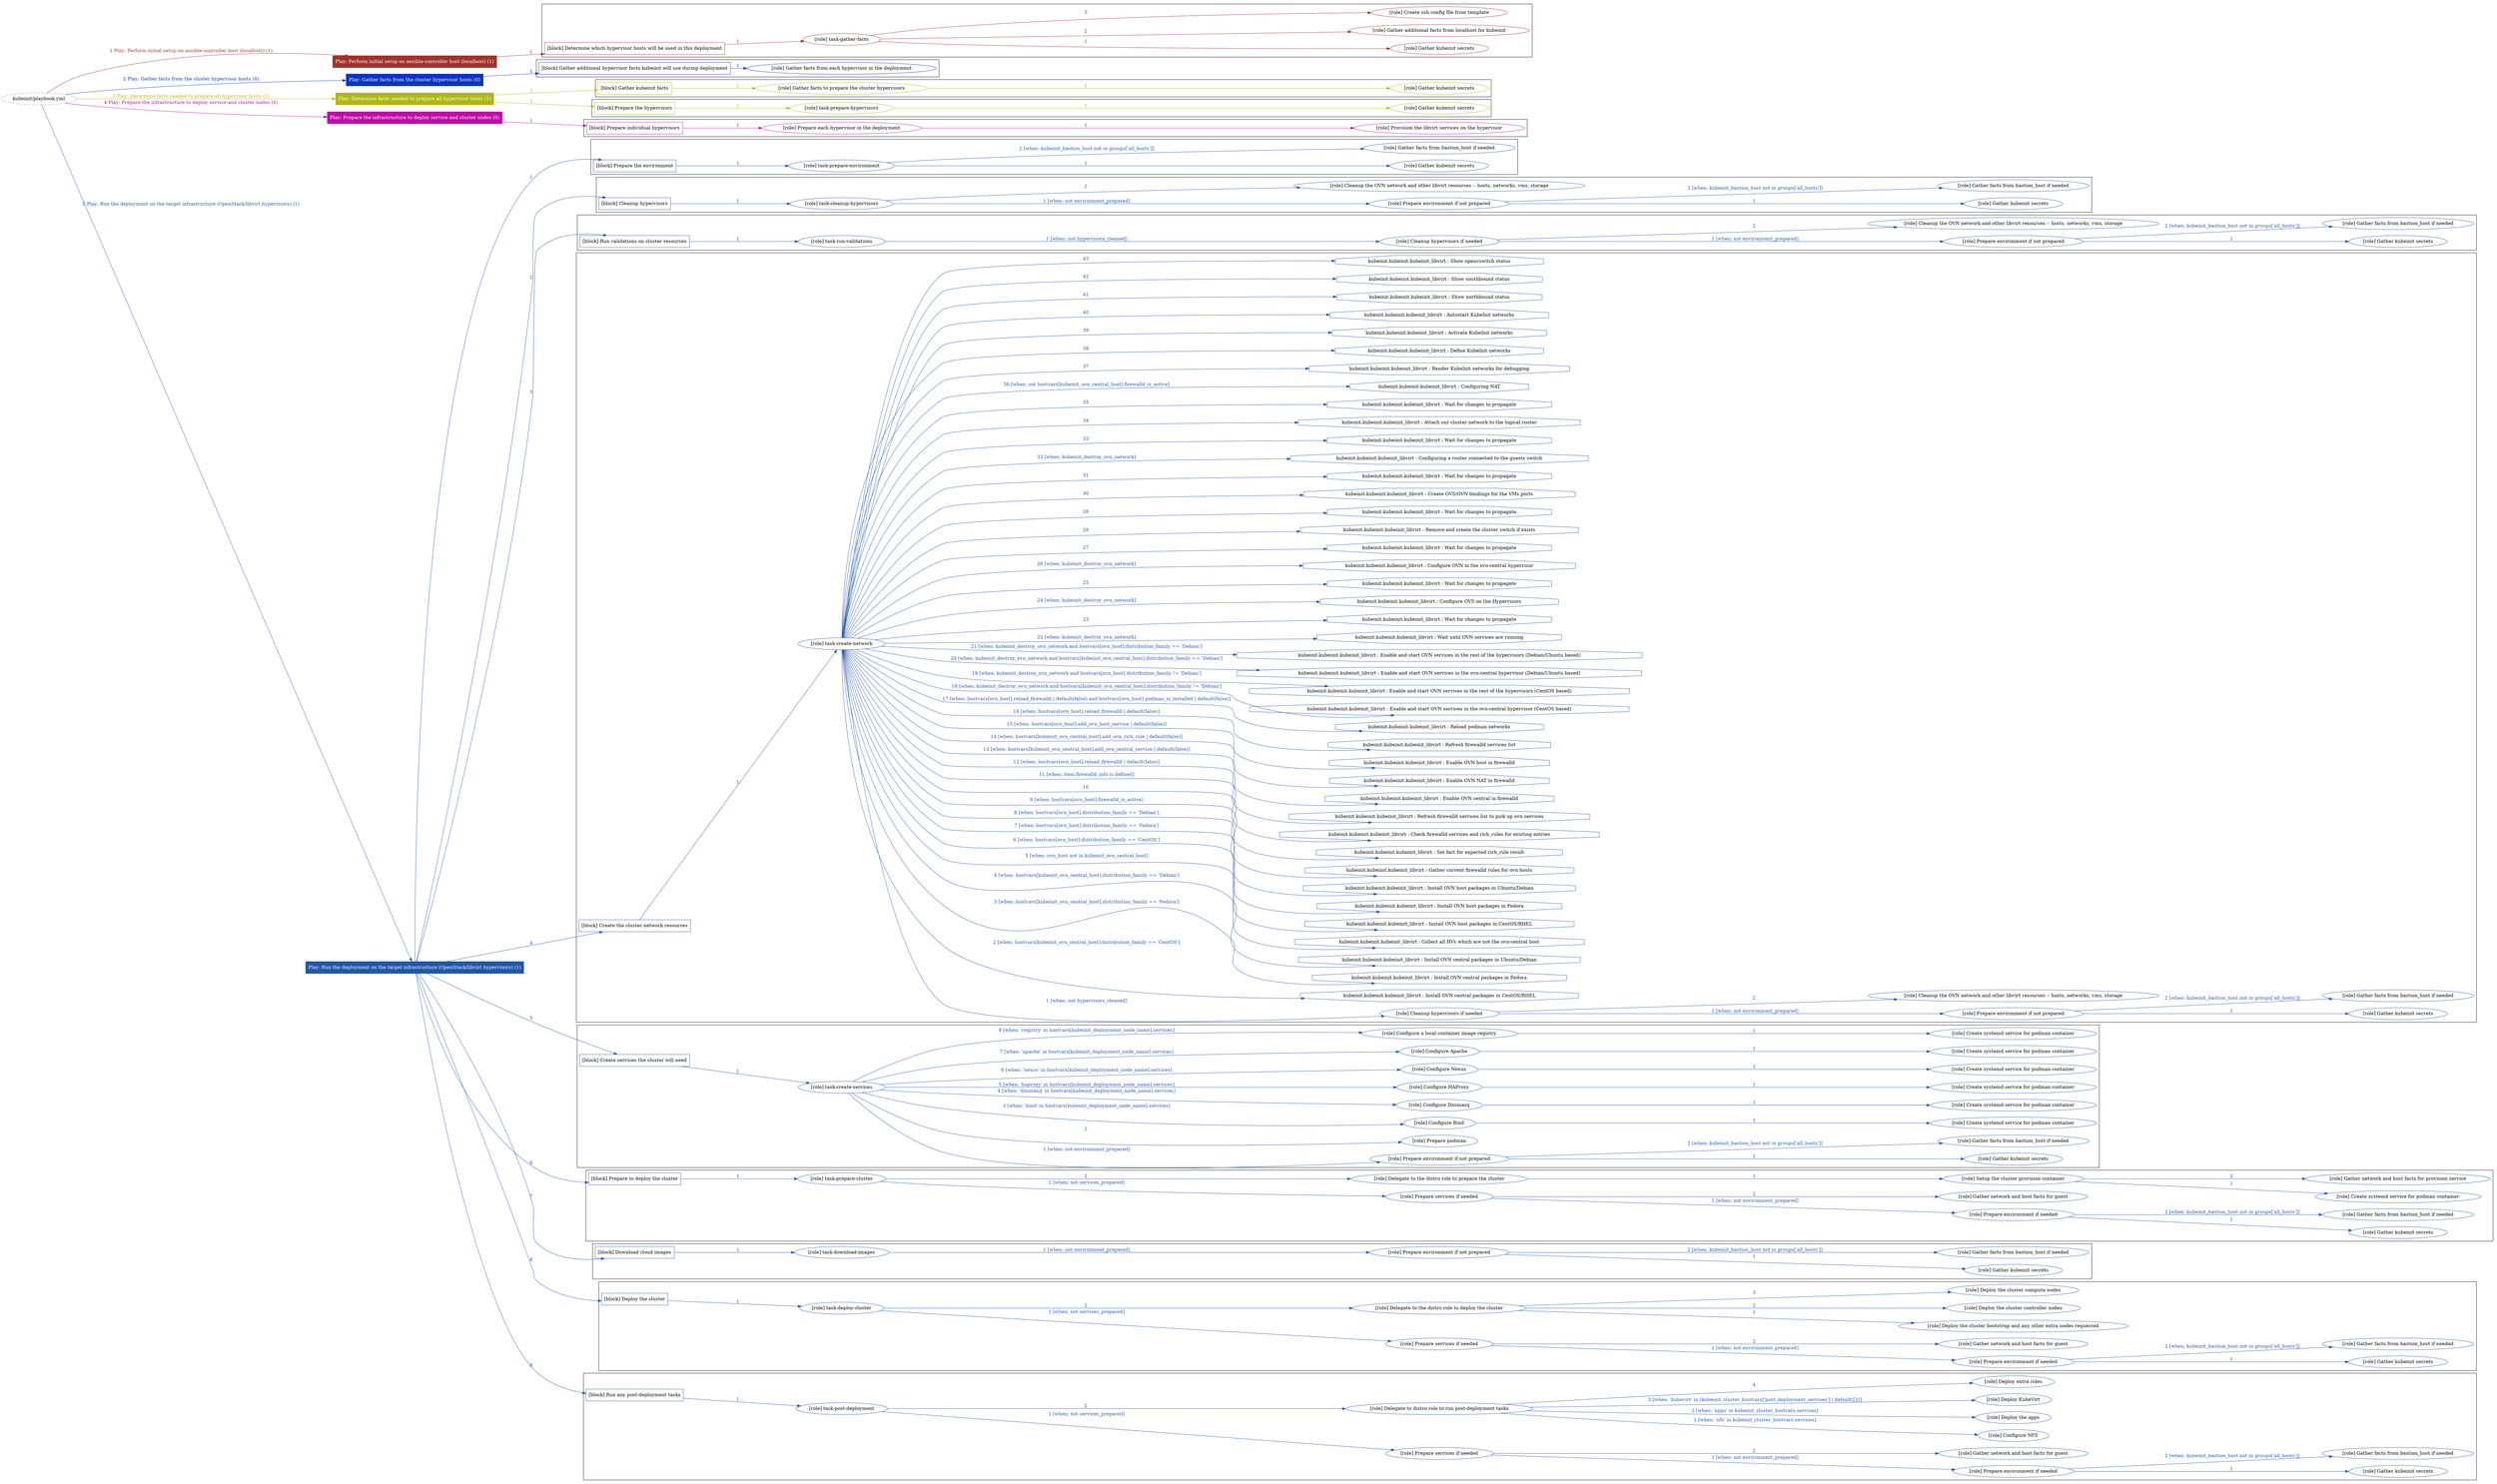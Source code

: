 digraph {
	graph [concentrate=true ordering=in rankdir=LR ratio=fill]
	edge [esep=5 sep=10]
	"kubeinit/playbook.yml" [URL="/home/runner/work/kubeinit/kubeinit/kubeinit/playbook.yml" id=playbook_72607e30 style=dotted]
	"kubeinit/playbook.yml" -> play_bc4e0197 [label="1 Play: Perform initial setup on ansible-controller host (localhost) (1)" color="#a2312a" fontcolor="#a2312a" id=edge_play_bc4e0197 labeltooltip="1 Play: Perform initial setup on ansible-controller host (localhost) (1)" tooltip="1 Play: Perform initial setup on ansible-controller host (localhost) (1)"]
	subgraph "Play: Perform initial setup on ansible-controller host (localhost) (1)" {
		play_bc4e0197 [label="Play: Perform initial setup on ansible-controller host (localhost) (1)" URL="/home/runner/work/kubeinit/kubeinit/kubeinit/playbook.yml" color="#a2312a" fontcolor="#ffffff" id=play_bc4e0197 shape=box style=filled tooltip=localhost]
		play_bc4e0197 -> block_58e315dc [label=1 color="#a2312a" fontcolor="#a2312a" id=edge_block_58e315dc labeltooltip=1 tooltip=1]
		subgraph cluster_block_58e315dc {
			block_58e315dc [label="[block] Determine which hypervisor hosts will be used in this deployment" URL="/home/runner/work/kubeinit/kubeinit/kubeinit/playbook.yml" color="#a2312a" id=block_58e315dc labeltooltip="Determine which hypervisor hosts will be used in this deployment" shape=box tooltip="Determine which hypervisor hosts will be used in this deployment"]
			block_58e315dc -> role_b7df8652 [label="1 " color="#a2312a" fontcolor="#a2312a" id=edge_role_b7df8652 labeltooltip="1 " tooltip="1 "]
			subgraph "task-gather-facts" {
				role_b7df8652 [label="[role] task-gather-facts" URL="/home/runner/work/kubeinit/kubeinit/kubeinit/playbook.yml" color="#a2312a" id=role_b7df8652 tooltip="task-gather-facts"]
				role_b7df8652 -> role_ced408ec [label="1 " color="#a2312a" fontcolor="#a2312a" id=edge_role_ced408ec labeltooltip="1 " tooltip="1 "]
				subgraph "Gather kubeinit secrets" {
					role_ced408ec [label="[role] Gather kubeinit secrets" URL="/home/runner/.ansible/collections/ansible_collections/kubeinit/kubeinit/roles/kubeinit_prepare/tasks/build_hypervisors_group.yml" color="#a2312a" id=role_ced408ec tooltip="Gather kubeinit secrets"]
				}
				role_b7df8652 -> role_72e2db46 [label="2 " color="#a2312a" fontcolor="#a2312a" id=edge_role_72e2db46 labeltooltip="2 " tooltip="2 "]
				subgraph "Gather additional facts from localhost for kubeinit" {
					role_72e2db46 [label="[role] Gather additional facts from localhost for kubeinit" URL="/home/runner/.ansible/collections/ansible_collections/kubeinit/kubeinit/roles/kubeinit_prepare/tasks/build_hypervisors_group.yml" color="#a2312a" id=role_72e2db46 tooltip="Gather additional facts from localhost for kubeinit"]
				}
				role_b7df8652 -> role_fae26a64 [label="3 " color="#a2312a" fontcolor="#a2312a" id=edge_role_fae26a64 labeltooltip="3 " tooltip="3 "]
				subgraph "Create ssh config file from template" {
					role_fae26a64 [label="[role] Create ssh config file from template" URL="/home/runner/.ansible/collections/ansible_collections/kubeinit/kubeinit/roles/kubeinit_prepare/tasks/build_hypervisors_group.yml" color="#a2312a" id=role_fae26a64 tooltip="Create ssh config file from template"]
				}
			}
		}
	}
	"kubeinit/playbook.yml" -> play_09ec315b [label="2 Play: Gather facts from the cluster hypervisor hosts (0)" color="#0a34c2" fontcolor="#0a34c2" id=edge_play_09ec315b labeltooltip="2 Play: Gather facts from the cluster hypervisor hosts (0)" tooltip="2 Play: Gather facts from the cluster hypervisor hosts (0)"]
	subgraph "Play: Gather facts from the cluster hypervisor hosts (0)" {
		play_09ec315b [label="Play: Gather facts from the cluster hypervisor hosts (0)" URL="/home/runner/work/kubeinit/kubeinit/kubeinit/playbook.yml" color="#0a34c2" fontcolor="#ffffff" id=play_09ec315b shape=box style=filled tooltip="Play: Gather facts from the cluster hypervisor hosts (0)"]
		play_09ec315b -> block_d441828d [label=1 color="#0a34c2" fontcolor="#0a34c2" id=edge_block_d441828d labeltooltip=1 tooltip=1]
		subgraph cluster_block_d441828d {
			block_d441828d [label="[block] Gather additional hypervisor facts kubeinit will use during deployment" URL="/home/runner/work/kubeinit/kubeinit/kubeinit/playbook.yml" color="#0a34c2" id=block_d441828d labeltooltip="Gather additional hypervisor facts kubeinit will use during deployment" shape=box tooltip="Gather additional hypervisor facts kubeinit will use during deployment"]
			block_d441828d -> role_ae4be14b [label="1 " color="#0a34c2" fontcolor="#0a34c2" id=edge_role_ae4be14b labeltooltip="1 " tooltip="1 "]
			subgraph "Gather facts from each hypervisor in the deployment" {
				role_ae4be14b [label="[role] Gather facts from each hypervisor in the deployment" URL="/home/runner/work/kubeinit/kubeinit/kubeinit/playbook.yml" color="#0a34c2" id=role_ae4be14b tooltip="Gather facts from each hypervisor in the deployment"]
			}
		}
	}
	"kubeinit/playbook.yml" -> play_b4bd97dd [label="3 Play: Determine facts needed to prepare all hypervisor hosts (1)" color="#aeb814" fontcolor="#aeb814" id=edge_play_b4bd97dd labeltooltip="3 Play: Determine facts needed to prepare all hypervisor hosts (1)" tooltip="3 Play: Determine facts needed to prepare all hypervisor hosts (1)"]
	subgraph "Play: Determine facts needed to prepare all hypervisor hosts (1)" {
		play_b4bd97dd [label="Play: Determine facts needed to prepare all hypervisor hosts (1)" URL="/home/runner/work/kubeinit/kubeinit/kubeinit/playbook.yml" color="#aeb814" fontcolor="#ffffff" id=play_b4bd97dd shape=box style=filled tooltip=localhost]
		play_b4bd97dd -> block_7d27d31f [label=1 color="#aeb814" fontcolor="#aeb814" id=edge_block_7d27d31f labeltooltip=1 tooltip=1]
		subgraph cluster_block_7d27d31f {
			block_7d27d31f [label="[block] Gather kubeinit facts" URL="/home/runner/work/kubeinit/kubeinit/kubeinit/playbook.yml" color="#aeb814" id=block_7d27d31f labeltooltip="Gather kubeinit facts" shape=box tooltip="Gather kubeinit facts"]
			block_7d27d31f -> role_9474e17a [label="1 " color="#aeb814" fontcolor="#aeb814" id=edge_role_9474e17a labeltooltip="1 " tooltip="1 "]
			subgraph "Gather facts to prepare the cluster hypervisors" {
				role_9474e17a [label="[role] Gather facts to prepare the cluster hypervisors" URL="/home/runner/work/kubeinit/kubeinit/kubeinit/playbook.yml" color="#aeb814" id=role_9474e17a tooltip="Gather facts to prepare the cluster hypervisors"]
				role_9474e17a -> role_c0000318 [label="1 " color="#aeb814" fontcolor="#aeb814" id=edge_role_c0000318 labeltooltip="1 " tooltip="1 "]
				subgraph "Gather kubeinit secrets" {
					role_c0000318 [label="[role] Gather kubeinit secrets" URL="/home/runner/.ansible/collections/ansible_collections/kubeinit/kubeinit/roles/kubeinit_prepare/tasks/gather_kubeinit_facts.yml" color="#aeb814" id=role_c0000318 tooltip="Gather kubeinit secrets"]
				}
			}
		}
		play_b4bd97dd -> block_468bea35 [label=2 color="#aeb814" fontcolor="#aeb814" id=edge_block_468bea35 labeltooltip=2 tooltip=2]
		subgraph cluster_block_468bea35 {
			block_468bea35 [label="[block] Prepare the hypervisors" URL="/home/runner/work/kubeinit/kubeinit/kubeinit/playbook.yml" color="#aeb814" id=block_468bea35 labeltooltip="Prepare the hypervisors" shape=box tooltip="Prepare the hypervisors"]
			block_468bea35 -> role_8dbc3e77 [label="1 " color="#aeb814" fontcolor="#aeb814" id=edge_role_8dbc3e77 labeltooltip="1 " tooltip="1 "]
			subgraph "task-prepare-hypervisors" {
				role_8dbc3e77 [label="[role] task-prepare-hypervisors" URL="/home/runner/work/kubeinit/kubeinit/kubeinit/playbook.yml" color="#aeb814" id=role_8dbc3e77 tooltip="task-prepare-hypervisors"]
				role_8dbc3e77 -> role_18aa4deb [label="1 " color="#aeb814" fontcolor="#aeb814" id=edge_role_18aa4deb labeltooltip="1 " tooltip="1 "]
				subgraph "Gather kubeinit secrets" {
					role_18aa4deb [label="[role] Gather kubeinit secrets" URL="/home/runner/.ansible/collections/ansible_collections/kubeinit/kubeinit/roles/kubeinit_prepare/tasks/gather_kubeinit_facts.yml" color="#aeb814" id=role_18aa4deb tooltip="Gather kubeinit secrets"]
				}
			}
		}
	}
	"kubeinit/playbook.yml" -> play_1c22fdbd [label="4 Play: Prepare the infrastructure to deploy service and cluster nodes (0)" color="#bf0da7" fontcolor="#bf0da7" id=edge_play_1c22fdbd labeltooltip="4 Play: Prepare the infrastructure to deploy service and cluster nodes (0)" tooltip="4 Play: Prepare the infrastructure to deploy service and cluster nodes (0)"]
	subgraph "Play: Prepare the infrastructure to deploy service and cluster nodes (0)" {
		play_1c22fdbd [label="Play: Prepare the infrastructure to deploy service and cluster nodes (0)" URL="/home/runner/work/kubeinit/kubeinit/kubeinit/playbook.yml" color="#bf0da7" fontcolor="#ffffff" id=play_1c22fdbd shape=box style=filled tooltip="Play: Prepare the infrastructure to deploy service and cluster nodes (0)"]
		play_1c22fdbd -> block_da487bb7 [label=1 color="#bf0da7" fontcolor="#bf0da7" id=edge_block_da487bb7 labeltooltip=1 tooltip=1]
		subgraph cluster_block_da487bb7 {
			block_da487bb7 [label="[block] Prepare individual hypervisors" URL="/home/runner/work/kubeinit/kubeinit/kubeinit/playbook.yml" color="#bf0da7" id=block_da487bb7 labeltooltip="Prepare individual hypervisors" shape=box tooltip="Prepare individual hypervisors"]
			block_da487bb7 -> role_c40a2398 [label="1 " color="#bf0da7" fontcolor="#bf0da7" id=edge_role_c40a2398 labeltooltip="1 " tooltip="1 "]
			subgraph "Prepare each hypervisor in the deployment" {
				role_c40a2398 [label="[role] Prepare each hypervisor in the deployment" URL="/home/runner/work/kubeinit/kubeinit/kubeinit/playbook.yml" color="#bf0da7" id=role_c40a2398 tooltip="Prepare each hypervisor in the deployment"]
				role_c40a2398 -> role_c0bada86 [label="1 " color="#bf0da7" fontcolor="#bf0da7" id=edge_role_c0bada86 labeltooltip="1 " tooltip="1 "]
				subgraph "Provision the libvirt services on the hypervisor" {
					role_c0bada86 [label="[role] Provision the libvirt services on the hypervisor" URL="/home/runner/.ansible/collections/ansible_collections/kubeinit/kubeinit/roles/kubeinit_prepare/tasks/prepare_hypervisor.yml" color="#bf0da7" id=role_c0bada86 tooltip="Provision the libvirt services on the hypervisor"]
				}
			}
		}
	}
	"kubeinit/playbook.yml" -> play_5eb56a7c [label="5 Play: Run the deployment on the target infrastructure (OpenStack/libvirt hypervisors) (1)" color="#2256aa" fontcolor="#2256aa" id=edge_play_5eb56a7c labeltooltip="5 Play: Run the deployment on the target infrastructure (OpenStack/libvirt hypervisors) (1)" tooltip="5 Play: Run the deployment on the target infrastructure (OpenStack/libvirt hypervisors) (1)"]
	subgraph "Play: Run the deployment on the target infrastructure (OpenStack/libvirt hypervisors) (1)" {
		play_5eb56a7c [label="Play: Run the deployment on the target infrastructure (OpenStack/libvirt hypervisors) (1)" URL="/home/runner/work/kubeinit/kubeinit/kubeinit/playbook.yml" color="#2256aa" fontcolor="#ffffff" id=play_5eb56a7c shape=box style=filled tooltip=localhost]
		play_5eb56a7c -> block_5f7d6ba8 [label=1 color="#2256aa" fontcolor="#2256aa" id=edge_block_5f7d6ba8 labeltooltip=1 tooltip=1]
		subgraph cluster_block_5f7d6ba8 {
			block_5f7d6ba8 [label="[block] Prepare the environment" URL="/home/runner/work/kubeinit/kubeinit/kubeinit/playbook.yml" color="#2256aa" id=block_5f7d6ba8 labeltooltip="Prepare the environment" shape=box tooltip="Prepare the environment"]
			block_5f7d6ba8 -> role_e9e25b7e [label="1 " color="#2256aa" fontcolor="#2256aa" id=edge_role_e9e25b7e labeltooltip="1 " tooltip="1 "]
			subgraph "task-prepare-environment" {
				role_e9e25b7e [label="[role] task-prepare-environment" URL="/home/runner/work/kubeinit/kubeinit/kubeinit/playbook.yml" color="#2256aa" id=role_e9e25b7e tooltip="task-prepare-environment"]
				role_e9e25b7e -> role_2d6d7f6b [label="1 " color="#2256aa" fontcolor="#2256aa" id=edge_role_2d6d7f6b labeltooltip="1 " tooltip="1 "]
				subgraph "Gather kubeinit secrets" {
					role_2d6d7f6b [label="[role] Gather kubeinit secrets" URL="/home/runner/.ansible/collections/ansible_collections/kubeinit/kubeinit/roles/kubeinit_prepare/tasks/gather_kubeinit_facts.yml" color="#2256aa" id=role_2d6d7f6b tooltip="Gather kubeinit secrets"]
				}
				role_e9e25b7e -> role_dfc9fc04 [label="2 [when: kubeinit_bastion_host not in groups['all_hosts']]" color="#2256aa" fontcolor="#2256aa" id=edge_role_dfc9fc04 labeltooltip="2 [when: kubeinit_bastion_host not in groups['all_hosts']]" tooltip="2 [when: kubeinit_bastion_host not in groups['all_hosts']]"]
				subgraph "Gather facts from bastion_host if needed" {
					role_dfc9fc04 [label="[role] Gather facts from bastion_host if needed" URL="/home/runner/.ansible/collections/ansible_collections/kubeinit/kubeinit/roles/kubeinit_prepare/tasks/main.yml" color="#2256aa" id=role_dfc9fc04 tooltip="Gather facts from bastion_host if needed"]
				}
			}
		}
		play_5eb56a7c -> block_5c91a5fb [label=2 color="#2256aa" fontcolor="#2256aa" id=edge_block_5c91a5fb labeltooltip=2 tooltip=2]
		subgraph cluster_block_5c91a5fb {
			block_5c91a5fb [label="[block] Cleanup hypervisors" URL="/home/runner/work/kubeinit/kubeinit/kubeinit/playbook.yml" color="#2256aa" id=block_5c91a5fb labeltooltip="Cleanup hypervisors" shape=box tooltip="Cleanup hypervisors"]
			block_5c91a5fb -> role_2a50822a [label="1 " color="#2256aa" fontcolor="#2256aa" id=edge_role_2a50822a labeltooltip="1 " tooltip="1 "]
			subgraph "task-cleanup-hypervisors" {
				role_2a50822a [label="[role] task-cleanup-hypervisors" URL="/home/runner/work/kubeinit/kubeinit/kubeinit/playbook.yml" color="#2256aa" id=role_2a50822a tooltip="task-cleanup-hypervisors"]
				role_2a50822a -> role_00e60204 [label="1 [when: not environment_prepared]" color="#2256aa" fontcolor="#2256aa" id=edge_role_00e60204 labeltooltip="1 [when: not environment_prepared]" tooltip="1 [when: not environment_prepared]"]
				subgraph "Prepare environment if not prepared" {
					role_00e60204 [label="[role] Prepare environment if not prepared" URL="/home/runner/.ansible/collections/ansible_collections/kubeinit/kubeinit/roles/kubeinit_libvirt/tasks/cleanup_hypervisors.yml" color="#2256aa" id=role_00e60204 tooltip="Prepare environment if not prepared"]
					role_00e60204 -> role_d2ca7afc [label="1 " color="#2256aa" fontcolor="#2256aa" id=edge_role_d2ca7afc labeltooltip="1 " tooltip="1 "]
					subgraph "Gather kubeinit secrets" {
						role_d2ca7afc [label="[role] Gather kubeinit secrets" URL="/home/runner/.ansible/collections/ansible_collections/kubeinit/kubeinit/roles/kubeinit_prepare/tasks/gather_kubeinit_facts.yml" color="#2256aa" id=role_d2ca7afc tooltip="Gather kubeinit secrets"]
					}
					role_00e60204 -> role_ce0ded94 [label="2 [when: kubeinit_bastion_host not in groups['all_hosts']]" color="#2256aa" fontcolor="#2256aa" id=edge_role_ce0ded94 labeltooltip="2 [when: kubeinit_bastion_host not in groups['all_hosts']]" tooltip="2 [when: kubeinit_bastion_host not in groups['all_hosts']]"]
					subgraph "Gather facts from bastion_host if needed" {
						role_ce0ded94 [label="[role] Gather facts from bastion_host if needed" URL="/home/runner/.ansible/collections/ansible_collections/kubeinit/kubeinit/roles/kubeinit_prepare/tasks/main.yml" color="#2256aa" id=role_ce0ded94 tooltip="Gather facts from bastion_host if needed"]
					}
				}
				role_2a50822a -> role_db9d41fa [label="2 " color="#2256aa" fontcolor="#2256aa" id=edge_role_db9d41fa labeltooltip="2 " tooltip="2 "]
				subgraph "Cleanup the OVN network and other libvirt resources -- hosts, networks, vms, storage" {
					role_db9d41fa [label="[role] Cleanup the OVN network and other libvirt resources -- hosts, networks, vms, storage" URL="/home/runner/.ansible/collections/ansible_collections/kubeinit/kubeinit/roles/kubeinit_libvirt/tasks/cleanup_hypervisors.yml" color="#2256aa" id=role_db9d41fa tooltip="Cleanup the OVN network and other libvirt resources -- hosts, networks, vms, storage"]
				}
			}
		}
		play_5eb56a7c -> block_1891472e [label=3 color="#2256aa" fontcolor="#2256aa" id=edge_block_1891472e labeltooltip=3 tooltip=3]
		subgraph cluster_block_1891472e {
			block_1891472e [label="[block] Run validations on cluster resources" URL="/home/runner/work/kubeinit/kubeinit/kubeinit/playbook.yml" color="#2256aa" id=block_1891472e labeltooltip="Run validations on cluster resources" shape=box tooltip="Run validations on cluster resources"]
			block_1891472e -> role_cd1f10eb [label="1 " color="#2256aa" fontcolor="#2256aa" id=edge_role_cd1f10eb labeltooltip="1 " tooltip="1 "]
			subgraph "task-run-validations" {
				role_cd1f10eb [label="[role] task-run-validations" URL="/home/runner/work/kubeinit/kubeinit/kubeinit/playbook.yml" color="#2256aa" id=role_cd1f10eb tooltip="task-run-validations"]
				role_cd1f10eb -> role_f6e67103 [label="1 [when: not hypervisors_cleaned]" color="#2256aa" fontcolor="#2256aa" id=edge_role_f6e67103 labeltooltip="1 [when: not hypervisors_cleaned]" tooltip="1 [when: not hypervisors_cleaned]"]
				subgraph "Cleanup hypervisors if needed" {
					role_f6e67103 [label="[role] Cleanup hypervisors if needed" URL="/home/runner/.ansible/collections/ansible_collections/kubeinit/kubeinit/roles/kubeinit_validations/tasks/main.yml" color="#2256aa" id=role_f6e67103 tooltip="Cleanup hypervisors if needed"]
					role_f6e67103 -> role_2c8df17b [label="1 [when: not environment_prepared]" color="#2256aa" fontcolor="#2256aa" id=edge_role_2c8df17b labeltooltip="1 [when: not environment_prepared]" tooltip="1 [when: not environment_prepared]"]
					subgraph "Prepare environment if not prepared" {
						role_2c8df17b [label="[role] Prepare environment if not prepared" URL="/home/runner/.ansible/collections/ansible_collections/kubeinit/kubeinit/roles/kubeinit_libvirt/tasks/cleanup_hypervisors.yml" color="#2256aa" id=role_2c8df17b tooltip="Prepare environment if not prepared"]
						role_2c8df17b -> role_3f1a2bb6 [label="1 " color="#2256aa" fontcolor="#2256aa" id=edge_role_3f1a2bb6 labeltooltip="1 " tooltip="1 "]
						subgraph "Gather kubeinit secrets" {
							role_3f1a2bb6 [label="[role] Gather kubeinit secrets" URL="/home/runner/.ansible/collections/ansible_collections/kubeinit/kubeinit/roles/kubeinit_prepare/tasks/gather_kubeinit_facts.yml" color="#2256aa" id=role_3f1a2bb6 tooltip="Gather kubeinit secrets"]
						}
						role_2c8df17b -> role_d5d56afa [label="2 [when: kubeinit_bastion_host not in groups['all_hosts']]" color="#2256aa" fontcolor="#2256aa" id=edge_role_d5d56afa labeltooltip="2 [when: kubeinit_bastion_host not in groups['all_hosts']]" tooltip="2 [when: kubeinit_bastion_host not in groups['all_hosts']]"]
						subgraph "Gather facts from bastion_host if needed" {
							role_d5d56afa [label="[role] Gather facts from bastion_host if needed" URL="/home/runner/.ansible/collections/ansible_collections/kubeinit/kubeinit/roles/kubeinit_prepare/tasks/main.yml" color="#2256aa" id=role_d5d56afa tooltip="Gather facts from bastion_host if needed"]
						}
					}
					role_f6e67103 -> role_0181c8d1 [label="2 " color="#2256aa" fontcolor="#2256aa" id=edge_role_0181c8d1 labeltooltip="2 " tooltip="2 "]
					subgraph "Cleanup the OVN network and other libvirt resources -- hosts, networks, vms, storage" {
						role_0181c8d1 [label="[role] Cleanup the OVN network and other libvirt resources -- hosts, networks, vms, storage" URL="/home/runner/.ansible/collections/ansible_collections/kubeinit/kubeinit/roles/kubeinit_libvirt/tasks/cleanup_hypervisors.yml" color="#2256aa" id=role_0181c8d1 tooltip="Cleanup the OVN network and other libvirt resources -- hosts, networks, vms, storage"]
					}
				}
			}
		}
		play_5eb56a7c -> block_ea0f8f6d [label=4 color="#2256aa" fontcolor="#2256aa" id=edge_block_ea0f8f6d labeltooltip=4 tooltip=4]
		subgraph cluster_block_ea0f8f6d {
			block_ea0f8f6d [label="[block] Create the cluster network resources" URL="/home/runner/work/kubeinit/kubeinit/kubeinit/playbook.yml" color="#2256aa" id=block_ea0f8f6d labeltooltip="Create the cluster network resources" shape=box tooltip="Create the cluster network resources"]
			block_ea0f8f6d -> role_9e64e7c1 [label="1 " color="#2256aa" fontcolor="#2256aa" id=edge_role_9e64e7c1 labeltooltip="1 " tooltip="1 "]
			subgraph "task-create-network" {
				role_9e64e7c1 [label="[role] task-create-network" URL="/home/runner/work/kubeinit/kubeinit/kubeinit/playbook.yml" color="#2256aa" id=role_9e64e7c1 tooltip="task-create-network"]
				role_9e64e7c1 -> role_bfd11992 [label="1 [when: not hypervisors_cleaned]" color="#2256aa" fontcolor="#2256aa" id=edge_role_bfd11992 labeltooltip="1 [when: not hypervisors_cleaned]" tooltip="1 [when: not hypervisors_cleaned]"]
				subgraph "Cleanup hypervisors if needed" {
					role_bfd11992 [label="[role] Cleanup hypervisors if needed" URL="/home/runner/.ansible/collections/ansible_collections/kubeinit/kubeinit/roles/kubeinit_libvirt/tasks/create_network.yml" color="#2256aa" id=role_bfd11992 tooltip="Cleanup hypervisors if needed"]
					role_bfd11992 -> role_f3bc0db0 [label="1 [when: not environment_prepared]" color="#2256aa" fontcolor="#2256aa" id=edge_role_f3bc0db0 labeltooltip="1 [when: not environment_prepared]" tooltip="1 [when: not environment_prepared]"]
					subgraph "Prepare environment if not prepared" {
						role_f3bc0db0 [label="[role] Prepare environment if not prepared" URL="/home/runner/.ansible/collections/ansible_collections/kubeinit/kubeinit/roles/kubeinit_libvirt/tasks/cleanup_hypervisors.yml" color="#2256aa" id=role_f3bc0db0 tooltip="Prepare environment if not prepared"]
						role_f3bc0db0 -> role_1f2c9112 [label="1 " color="#2256aa" fontcolor="#2256aa" id=edge_role_1f2c9112 labeltooltip="1 " tooltip="1 "]
						subgraph "Gather kubeinit secrets" {
							role_1f2c9112 [label="[role] Gather kubeinit secrets" URL="/home/runner/.ansible/collections/ansible_collections/kubeinit/kubeinit/roles/kubeinit_prepare/tasks/gather_kubeinit_facts.yml" color="#2256aa" id=role_1f2c9112 tooltip="Gather kubeinit secrets"]
						}
						role_f3bc0db0 -> role_2264de46 [label="2 [when: kubeinit_bastion_host not in groups['all_hosts']]" color="#2256aa" fontcolor="#2256aa" id=edge_role_2264de46 labeltooltip="2 [when: kubeinit_bastion_host not in groups['all_hosts']]" tooltip="2 [when: kubeinit_bastion_host not in groups['all_hosts']]"]
						subgraph "Gather facts from bastion_host if needed" {
							role_2264de46 [label="[role] Gather facts from bastion_host if needed" URL="/home/runner/.ansible/collections/ansible_collections/kubeinit/kubeinit/roles/kubeinit_prepare/tasks/main.yml" color="#2256aa" id=role_2264de46 tooltip="Gather facts from bastion_host if needed"]
						}
					}
					role_bfd11992 -> role_4128b17d [label="2 " color="#2256aa" fontcolor="#2256aa" id=edge_role_4128b17d labeltooltip="2 " tooltip="2 "]
					subgraph "Cleanup the OVN network and other libvirt resources -- hosts, networks, vms, storage" {
						role_4128b17d [label="[role] Cleanup the OVN network and other libvirt resources -- hosts, networks, vms, storage" URL="/home/runner/.ansible/collections/ansible_collections/kubeinit/kubeinit/roles/kubeinit_libvirt/tasks/cleanup_hypervisors.yml" color="#2256aa" id=role_4128b17d tooltip="Cleanup the OVN network and other libvirt resources -- hosts, networks, vms, storage"]
					}
				}
				task_1d6a2c0b [label="kubeinit.kubeinit.kubeinit_libvirt : Install OVN central packages in CentOS/RHEL" URL="/home/runner/.ansible/collections/ansible_collections/kubeinit/kubeinit/roles/kubeinit_libvirt/tasks/create_network.yml" color="#2256aa" id=task_1d6a2c0b shape=octagon tooltip="kubeinit.kubeinit.kubeinit_libvirt : Install OVN central packages in CentOS/RHEL"]
				role_9e64e7c1 -> task_1d6a2c0b [label="2 [when: hostvars[kubeinit_ovn_central_host].distribution_family == 'CentOS']" color="#2256aa" fontcolor="#2256aa" id=edge_task_1d6a2c0b labeltooltip="2 [when: hostvars[kubeinit_ovn_central_host].distribution_family == 'CentOS']" tooltip="2 [when: hostvars[kubeinit_ovn_central_host].distribution_family == 'CentOS']"]
				task_b1060911 [label="kubeinit.kubeinit.kubeinit_libvirt : Install OVN central packages in Fedora" URL="/home/runner/.ansible/collections/ansible_collections/kubeinit/kubeinit/roles/kubeinit_libvirt/tasks/create_network.yml" color="#2256aa" id=task_b1060911 shape=octagon tooltip="kubeinit.kubeinit.kubeinit_libvirt : Install OVN central packages in Fedora"]
				role_9e64e7c1 -> task_b1060911 [label="3 [when: hostvars[kubeinit_ovn_central_host].distribution_family == 'Fedora']" color="#2256aa" fontcolor="#2256aa" id=edge_task_b1060911 labeltooltip="3 [when: hostvars[kubeinit_ovn_central_host].distribution_family == 'Fedora']" tooltip="3 [when: hostvars[kubeinit_ovn_central_host].distribution_family == 'Fedora']"]
				task_df1041d8 [label="kubeinit.kubeinit.kubeinit_libvirt : Install OVN central packages in Ubuntu/Debian" URL="/home/runner/.ansible/collections/ansible_collections/kubeinit/kubeinit/roles/kubeinit_libvirt/tasks/create_network.yml" color="#2256aa" id=task_df1041d8 shape=octagon tooltip="kubeinit.kubeinit.kubeinit_libvirt : Install OVN central packages in Ubuntu/Debian"]
				role_9e64e7c1 -> task_df1041d8 [label="4 [when: hostvars[kubeinit_ovn_central_host].distribution_family == 'Debian']" color="#2256aa" fontcolor="#2256aa" id=edge_task_df1041d8 labeltooltip="4 [when: hostvars[kubeinit_ovn_central_host].distribution_family == 'Debian']" tooltip="4 [when: hostvars[kubeinit_ovn_central_host].distribution_family == 'Debian']"]
				task_75f9f29b [label="kubeinit.kubeinit.kubeinit_libvirt : Collect all HVs which are not the ovn-central host" URL="/home/runner/.ansible/collections/ansible_collections/kubeinit/kubeinit/roles/kubeinit_libvirt/tasks/create_network.yml" color="#2256aa" id=task_75f9f29b shape=octagon tooltip="kubeinit.kubeinit.kubeinit_libvirt : Collect all HVs which are not the ovn-central host"]
				role_9e64e7c1 -> task_75f9f29b [label="5 [when: ovn_host not in kubeinit_ovn_central_host]" color="#2256aa" fontcolor="#2256aa" id=edge_task_75f9f29b labeltooltip="5 [when: ovn_host not in kubeinit_ovn_central_host]" tooltip="5 [when: ovn_host not in kubeinit_ovn_central_host]"]
				task_87237547 [label="kubeinit.kubeinit.kubeinit_libvirt : Install OVN host packages in CentOS/RHEL" URL="/home/runner/.ansible/collections/ansible_collections/kubeinit/kubeinit/roles/kubeinit_libvirt/tasks/create_network.yml" color="#2256aa" id=task_87237547 shape=octagon tooltip="kubeinit.kubeinit.kubeinit_libvirt : Install OVN host packages in CentOS/RHEL"]
				role_9e64e7c1 -> task_87237547 [label="6 [when: hostvars[ovn_host].distribution_family == 'CentOS']" color="#2256aa" fontcolor="#2256aa" id=edge_task_87237547 labeltooltip="6 [when: hostvars[ovn_host].distribution_family == 'CentOS']" tooltip="6 [when: hostvars[ovn_host].distribution_family == 'CentOS']"]
				task_8baee00b [label="kubeinit.kubeinit.kubeinit_libvirt : Install OVN host packages in Fedora" URL="/home/runner/.ansible/collections/ansible_collections/kubeinit/kubeinit/roles/kubeinit_libvirt/tasks/create_network.yml" color="#2256aa" id=task_8baee00b shape=octagon tooltip="kubeinit.kubeinit.kubeinit_libvirt : Install OVN host packages in Fedora"]
				role_9e64e7c1 -> task_8baee00b [label="7 [when: hostvars[ovn_host].distribution_family == 'Fedora']" color="#2256aa" fontcolor="#2256aa" id=edge_task_8baee00b labeltooltip="7 [when: hostvars[ovn_host].distribution_family == 'Fedora']" tooltip="7 [when: hostvars[ovn_host].distribution_family == 'Fedora']"]
				task_5897f77f [label="kubeinit.kubeinit.kubeinit_libvirt : Install OVN host packages in Ubuntu/Debian" URL="/home/runner/.ansible/collections/ansible_collections/kubeinit/kubeinit/roles/kubeinit_libvirt/tasks/create_network.yml" color="#2256aa" id=task_5897f77f shape=octagon tooltip="kubeinit.kubeinit.kubeinit_libvirt : Install OVN host packages in Ubuntu/Debian"]
				role_9e64e7c1 -> task_5897f77f [label="8 [when: hostvars[ovn_host].distribution_family == 'Debian']" color="#2256aa" fontcolor="#2256aa" id=edge_task_5897f77f labeltooltip="8 [when: hostvars[ovn_host].distribution_family == 'Debian']" tooltip="8 [when: hostvars[ovn_host].distribution_family == 'Debian']"]
				task_cb0bdc36 [label="kubeinit.kubeinit.kubeinit_libvirt : Gather current firewalld rules for ovn hosts" URL="/home/runner/.ansible/collections/ansible_collections/kubeinit/kubeinit/roles/kubeinit_libvirt/tasks/create_network.yml" color="#2256aa" id=task_cb0bdc36 shape=octagon tooltip="kubeinit.kubeinit.kubeinit_libvirt : Gather current firewalld rules for ovn hosts"]
				role_9e64e7c1 -> task_cb0bdc36 [label="9 [when: hostvars[ovn_host].firewalld_is_active]" color="#2256aa" fontcolor="#2256aa" id=edge_task_cb0bdc36 labeltooltip="9 [when: hostvars[ovn_host].firewalld_is_active]" tooltip="9 [when: hostvars[ovn_host].firewalld_is_active]"]
				task_cab28155 [label="kubeinit.kubeinit.kubeinit_libvirt : Set fact for expected rich_rule result" URL="/home/runner/.ansible/collections/ansible_collections/kubeinit/kubeinit/roles/kubeinit_libvirt/tasks/create_network.yml" color="#2256aa" id=task_cab28155 shape=octagon tooltip="kubeinit.kubeinit.kubeinit_libvirt : Set fact for expected rich_rule result"]
				role_9e64e7c1 -> task_cab28155 [label="10 " color="#2256aa" fontcolor="#2256aa" id=edge_task_cab28155 labeltooltip="10 " tooltip="10 "]
				task_86ac214b [label="kubeinit.kubeinit.kubeinit_libvirt : Check firewalld services and rich_rules for existing entries" URL="/home/runner/.ansible/collections/ansible_collections/kubeinit/kubeinit/roles/kubeinit_libvirt/tasks/create_network.yml" color="#2256aa" id=task_86ac214b shape=octagon tooltip="kubeinit.kubeinit.kubeinit_libvirt : Check firewalld services and rich_rules for existing entries"]
				role_9e64e7c1 -> task_86ac214b [label="11 [when: item.firewalld_info is defined]" color="#2256aa" fontcolor="#2256aa" id=edge_task_86ac214b labeltooltip="11 [when: item.firewalld_info is defined]" tooltip="11 [when: item.firewalld_info is defined]"]
				task_5364bcf7 [label="kubeinit.kubeinit.kubeinit_libvirt : Refresh firewalld services list to pick up ovn services" URL="/home/runner/.ansible/collections/ansible_collections/kubeinit/kubeinit/roles/kubeinit_libvirt/tasks/create_network.yml" color="#2256aa" id=task_5364bcf7 shape=octagon tooltip="kubeinit.kubeinit.kubeinit_libvirt : Refresh firewalld services list to pick up ovn services"]
				role_9e64e7c1 -> task_5364bcf7 [label="12 [when: hostvars[ovn_host].reload_firewalld | default(false)]" color="#2256aa" fontcolor="#2256aa" id=edge_task_5364bcf7 labeltooltip="12 [when: hostvars[ovn_host].reload_firewalld | default(false)]" tooltip="12 [when: hostvars[ovn_host].reload_firewalld | default(false)]"]
				task_5338f3d3 [label="kubeinit.kubeinit.kubeinit_libvirt : Enable OVN central in firewalld" URL="/home/runner/.ansible/collections/ansible_collections/kubeinit/kubeinit/roles/kubeinit_libvirt/tasks/create_network.yml" color="#2256aa" id=task_5338f3d3 shape=octagon tooltip="kubeinit.kubeinit.kubeinit_libvirt : Enable OVN central in firewalld"]
				role_9e64e7c1 -> task_5338f3d3 [label="13 [when: hostvars[kubeinit_ovn_central_host].add_ovn_central_service | default(false)]" color="#2256aa" fontcolor="#2256aa" id=edge_task_5338f3d3 labeltooltip="13 [when: hostvars[kubeinit_ovn_central_host].add_ovn_central_service | default(false)]" tooltip="13 [when: hostvars[kubeinit_ovn_central_host].add_ovn_central_service | default(false)]"]
				task_bafb8ed4 [label="kubeinit.kubeinit.kubeinit_libvirt : Enable OVN NAT in firewalld" URL="/home/runner/.ansible/collections/ansible_collections/kubeinit/kubeinit/roles/kubeinit_libvirt/tasks/create_network.yml" color="#2256aa" id=task_bafb8ed4 shape=octagon tooltip="kubeinit.kubeinit.kubeinit_libvirt : Enable OVN NAT in firewalld"]
				role_9e64e7c1 -> task_bafb8ed4 [label="14 [when: hostvars[kubeinit_ovn_central_host].add_ovn_rich_rule | default(false)]" color="#2256aa" fontcolor="#2256aa" id=edge_task_bafb8ed4 labeltooltip="14 [when: hostvars[kubeinit_ovn_central_host].add_ovn_rich_rule | default(false)]" tooltip="14 [when: hostvars[kubeinit_ovn_central_host].add_ovn_rich_rule | default(false)]"]
				task_a5d4d7b6 [label="kubeinit.kubeinit.kubeinit_libvirt : Enable OVN host in firewalld" URL="/home/runner/.ansible/collections/ansible_collections/kubeinit/kubeinit/roles/kubeinit_libvirt/tasks/create_network.yml" color="#2256aa" id=task_a5d4d7b6 shape=octagon tooltip="kubeinit.kubeinit.kubeinit_libvirt : Enable OVN host in firewalld"]
				role_9e64e7c1 -> task_a5d4d7b6 [label="15 [when: hostvars[ovn_host].add_ovn_host_service | default(false)]" color="#2256aa" fontcolor="#2256aa" id=edge_task_a5d4d7b6 labeltooltip="15 [when: hostvars[ovn_host].add_ovn_host_service | default(false)]" tooltip="15 [when: hostvars[ovn_host].add_ovn_host_service | default(false)]"]
				task_78ec47a0 [label="kubeinit.kubeinit.kubeinit_libvirt : Refresh firewalld services list" URL="/home/runner/.ansible/collections/ansible_collections/kubeinit/kubeinit/roles/kubeinit_libvirt/tasks/create_network.yml" color="#2256aa" id=task_78ec47a0 shape=octagon tooltip="kubeinit.kubeinit.kubeinit_libvirt : Refresh firewalld services list"]
				role_9e64e7c1 -> task_78ec47a0 [label="16 [when: hostvars[ovn_host].reload_firewalld | default(false)]" color="#2256aa" fontcolor="#2256aa" id=edge_task_78ec47a0 labeltooltip="16 [when: hostvars[ovn_host].reload_firewalld | default(false)]" tooltip="16 [when: hostvars[ovn_host].reload_firewalld | default(false)]"]
				task_90e7c58e [label="kubeinit.kubeinit.kubeinit_libvirt : Reload podman networks" URL="/home/runner/.ansible/collections/ansible_collections/kubeinit/kubeinit/roles/kubeinit_libvirt/tasks/create_network.yml" color="#2256aa" id=task_90e7c58e shape=octagon tooltip="kubeinit.kubeinit.kubeinit_libvirt : Reload podman networks"]
				role_9e64e7c1 -> task_90e7c58e [label="17 [when: hostvars[ovn_host].reload_firewalld | default(false) and hostvars[ovn_host].podman_is_installed | default(false)]" color="#2256aa" fontcolor="#2256aa" id=edge_task_90e7c58e labeltooltip="17 [when: hostvars[ovn_host].reload_firewalld | default(false) and hostvars[ovn_host].podman_is_installed | default(false)]" tooltip="17 [when: hostvars[ovn_host].reload_firewalld | default(false) and hostvars[ovn_host].podman_is_installed | default(false)]"]
				task_0bd245f9 [label="kubeinit.kubeinit.kubeinit_libvirt : Enable and start OVN services in the ovn-central hypervisor (CentOS based)" URL="/home/runner/.ansible/collections/ansible_collections/kubeinit/kubeinit/roles/kubeinit_libvirt/tasks/create_network.yml" color="#2256aa" id=task_0bd245f9 shape=octagon tooltip="kubeinit.kubeinit.kubeinit_libvirt : Enable and start OVN services in the ovn-central hypervisor (CentOS based)"]
				role_9e64e7c1 -> task_0bd245f9 [label="18 [when: kubeinit_destroy_ovn_network and hostvars[kubeinit_ovn_central_host].distribution_family != 'Debian']" color="#2256aa" fontcolor="#2256aa" id=edge_task_0bd245f9 labeltooltip="18 [when: kubeinit_destroy_ovn_network and hostvars[kubeinit_ovn_central_host].distribution_family != 'Debian']" tooltip="18 [when: kubeinit_destroy_ovn_network and hostvars[kubeinit_ovn_central_host].distribution_family != 'Debian']"]
				task_c1bb9e61 [label="kubeinit.kubeinit.kubeinit_libvirt : Enable and start OVN services in the rest of the hypervisors (CentOS based)" URL="/home/runner/.ansible/collections/ansible_collections/kubeinit/kubeinit/roles/kubeinit_libvirt/tasks/create_network.yml" color="#2256aa" id=task_c1bb9e61 shape=octagon tooltip="kubeinit.kubeinit.kubeinit_libvirt : Enable and start OVN services in the rest of the hypervisors (CentOS based)"]
				role_9e64e7c1 -> task_c1bb9e61 [label="19 [when: kubeinit_destroy_ovn_network and hostvars[ovn_host].distribution_family != 'Debian']" color="#2256aa" fontcolor="#2256aa" id=edge_task_c1bb9e61 labeltooltip="19 [when: kubeinit_destroy_ovn_network and hostvars[ovn_host].distribution_family != 'Debian']" tooltip="19 [when: kubeinit_destroy_ovn_network and hostvars[ovn_host].distribution_family != 'Debian']"]
				task_0c4ece23 [label="kubeinit.kubeinit.kubeinit_libvirt : Enable and start OVN services in the ovn-central hypervisor (Debian/Ubuntu based)" URL="/home/runner/.ansible/collections/ansible_collections/kubeinit/kubeinit/roles/kubeinit_libvirt/tasks/create_network.yml" color="#2256aa" id=task_0c4ece23 shape=octagon tooltip="kubeinit.kubeinit.kubeinit_libvirt : Enable and start OVN services in the ovn-central hypervisor (Debian/Ubuntu based)"]
				role_9e64e7c1 -> task_0c4ece23 [label="20 [when: kubeinit_destroy_ovn_network and hostvars[kubeinit_ovn_central_host].distribution_family == 'Debian']" color="#2256aa" fontcolor="#2256aa" id=edge_task_0c4ece23 labeltooltip="20 [when: kubeinit_destroy_ovn_network and hostvars[kubeinit_ovn_central_host].distribution_family == 'Debian']" tooltip="20 [when: kubeinit_destroy_ovn_network and hostvars[kubeinit_ovn_central_host].distribution_family == 'Debian']"]
				task_77343c0f [label="kubeinit.kubeinit.kubeinit_libvirt : Enable and start OVN services in the rest of the hypervisors (Debian/Ubuntu based)" URL="/home/runner/.ansible/collections/ansible_collections/kubeinit/kubeinit/roles/kubeinit_libvirt/tasks/create_network.yml" color="#2256aa" id=task_77343c0f shape=octagon tooltip="kubeinit.kubeinit.kubeinit_libvirt : Enable and start OVN services in the rest of the hypervisors (Debian/Ubuntu based)"]
				role_9e64e7c1 -> task_77343c0f [label="21 [when: kubeinit_destroy_ovn_network and hostvars[ovn_host].distribution_family == 'Debian']" color="#2256aa" fontcolor="#2256aa" id=edge_task_77343c0f labeltooltip="21 [when: kubeinit_destroy_ovn_network and hostvars[ovn_host].distribution_family == 'Debian']" tooltip="21 [when: kubeinit_destroy_ovn_network and hostvars[ovn_host].distribution_family == 'Debian']"]
				task_4e4816cf [label="kubeinit.kubeinit.kubeinit_libvirt : Wait until OVN services are running" URL="/home/runner/.ansible/collections/ansible_collections/kubeinit/kubeinit/roles/kubeinit_libvirt/tasks/create_network.yml" color="#2256aa" id=task_4e4816cf shape=octagon tooltip="kubeinit.kubeinit.kubeinit_libvirt : Wait until OVN services are running"]
				role_9e64e7c1 -> task_4e4816cf [label="22 [when: kubeinit_destroy_ovn_network]" color="#2256aa" fontcolor="#2256aa" id=edge_task_4e4816cf labeltooltip="22 [when: kubeinit_destroy_ovn_network]" tooltip="22 [when: kubeinit_destroy_ovn_network]"]
				task_e8fe8da9 [label="kubeinit.kubeinit.kubeinit_libvirt : Wait for changes to propagate" URL="/home/runner/.ansible/collections/ansible_collections/kubeinit/kubeinit/roles/kubeinit_libvirt/tasks/create_network.yml" color="#2256aa" id=task_e8fe8da9 shape=octagon tooltip="kubeinit.kubeinit.kubeinit_libvirt : Wait for changes to propagate"]
				role_9e64e7c1 -> task_e8fe8da9 [label="23 " color="#2256aa" fontcolor="#2256aa" id=edge_task_e8fe8da9 labeltooltip="23 " tooltip="23 "]
				task_c4c13f39 [label="kubeinit.kubeinit.kubeinit_libvirt : Configure OVS on the Hypervisors" URL="/home/runner/.ansible/collections/ansible_collections/kubeinit/kubeinit/roles/kubeinit_libvirt/tasks/create_network.yml" color="#2256aa" id=task_c4c13f39 shape=octagon tooltip="kubeinit.kubeinit.kubeinit_libvirt : Configure OVS on the Hypervisors"]
				role_9e64e7c1 -> task_c4c13f39 [label="24 [when: kubeinit_destroy_ovn_network]" color="#2256aa" fontcolor="#2256aa" id=edge_task_c4c13f39 labeltooltip="24 [when: kubeinit_destroy_ovn_network]" tooltip="24 [when: kubeinit_destroy_ovn_network]"]
				task_e947f867 [label="kubeinit.kubeinit.kubeinit_libvirt : Wait for changes to propagate" URL="/home/runner/.ansible/collections/ansible_collections/kubeinit/kubeinit/roles/kubeinit_libvirt/tasks/create_network.yml" color="#2256aa" id=task_e947f867 shape=octagon tooltip="kubeinit.kubeinit.kubeinit_libvirt : Wait for changes to propagate"]
				role_9e64e7c1 -> task_e947f867 [label="25 " color="#2256aa" fontcolor="#2256aa" id=edge_task_e947f867 labeltooltip="25 " tooltip="25 "]
				task_131956b3 [label="kubeinit.kubeinit.kubeinit_libvirt : Configure OVN in the ovn-central hypervisor" URL="/home/runner/.ansible/collections/ansible_collections/kubeinit/kubeinit/roles/kubeinit_libvirt/tasks/create_network.yml" color="#2256aa" id=task_131956b3 shape=octagon tooltip="kubeinit.kubeinit.kubeinit_libvirt : Configure OVN in the ovn-central hypervisor"]
				role_9e64e7c1 -> task_131956b3 [label="26 [when: kubeinit_destroy_ovn_network]" color="#2256aa" fontcolor="#2256aa" id=edge_task_131956b3 labeltooltip="26 [when: kubeinit_destroy_ovn_network]" tooltip="26 [when: kubeinit_destroy_ovn_network]"]
				task_dc2de9bb [label="kubeinit.kubeinit.kubeinit_libvirt : Wait for changes to propagate" URL="/home/runner/.ansible/collections/ansible_collections/kubeinit/kubeinit/roles/kubeinit_libvirt/tasks/create_network.yml" color="#2256aa" id=task_dc2de9bb shape=octagon tooltip="kubeinit.kubeinit.kubeinit_libvirt : Wait for changes to propagate"]
				role_9e64e7c1 -> task_dc2de9bb [label="27 " color="#2256aa" fontcolor="#2256aa" id=edge_task_dc2de9bb labeltooltip="27 " tooltip="27 "]
				task_db619528 [label="kubeinit.kubeinit.kubeinit_libvirt : Remove and create the cluster switch if exists" URL="/home/runner/.ansible/collections/ansible_collections/kubeinit/kubeinit/roles/kubeinit_libvirt/tasks/create_network.yml" color="#2256aa" id=task_db619528 shape=octagon tooltip="kubeinit.kubeinit.kubeinit_libvirt : Remove and create the cluster switch if exists"]
				role_9e64e7c1 -> task_db619528 [label="28 " color="#2256aa" fontcolor="#2256aa" id=edge_task_db619528 labeltooltip="28 " tooltip="28 "]
				task_3262ca9a [label="kubeinit.kubeinit.kubeinit_libvirt : Wait for changes to propagate" URL="/home/runner/.ansible/collections/ansible_collections/kubeinit/kubeinit/roles/kubeinit_libvirt/tasks/create_network.yml" color="#2256aa" id=task_3262ca9a shape=octagon tooltip="kubeinit.kubeinit.kubeinit_libvirt : Wait for changes to propagate"]
				role_9e64e7c1 -> task_3262ca9a [label="29 " color="#2256aa" fontcolor="#2256aa" id=edge_task_3262ca9a labeltooltip="29 " tooltip="29 "]
				task_d3eb42ad [label="kubeinit.kubeinit.kubeinit_libvirt : Create OVS/OVN bindings for the VMs ports" URL="/home/runner/.ansible/collections/ansible_collections/kubeinit/kubeinit/roles/kubeinit_libvirt/tasks/create_network.yml" color="#2256aa" id=task_d3eb42ad shape=octagon tooltip="kubeinit.kubeinit.kubeinit_libvirt : Create OVS/OVN bindings for the VMs ports"]
				role_9e64e7c1 -> task_d3eb42ad [label="30 " color="#2256aa" fontcolor="#2256aa" id=edge_task_d3eb42ad labeltooltip="30 " tooltip="30 "]
				task_a2e2ff3b [label="kubeinit.kubeinit.kubeinit_libvirt : Wait for changes to propagate" URL="/home/runner/.ansible/collections/ansible_collections/kubeinit/kubeinit/roles/kubeinit_libvirt/tasks/create_network.yml" color="#2256aa" id=task_a2e2ff3b shape=octagon tooltip="kubeinit.kubeinit.kubeinit_libvirt : Wait for changes to propagate"]
				role_9e64e7c1 -> task_a2e2ff3b [label="31 " color="#2256aa" fontcolor="#2256aa" id=edge_task_a2e2ff3b labeltooltip="31 " tooltip="31 "]
				task_75108fc7 [label="kubeinit.kubeinit.kubeinit_libvirt : Configuring a router connected to the guests switch" URL="/home/runner/.ansible/collections/ansible_collections/kubeinit/kubeinit/roles/kubeinit_libvirt/tasks/create_network.yml" color="#2256aa" id=task_75108fc7 shape=octagon tooltip="kubeinit.kubeinit.kubeinit_libvirt : Configuring a router connected to the guests switch"]
				role_9e64e7c1 -> task_75108fc7 [label="32 [when: kubeinit_destroy_ovn_network]" color="#2256aa" fontcolor="#2256aa" id=edge_task_75108fc7 labeltooltip="32 [when: kubeinit_destroy_ovn_network]" tooltip="32 [when: kubeinit_destroy_ovn_network]"]
				task_eaa565fb [label="kubeinit.kubeinit.kubeinit_libvirt : Wait for changes to propagate" URL="/home/runner/.ansible/collections/ansible_collections/kubeinit/kubeinit/roles/kubeinit_libvirt/tasks/create_network.yml" color="#2256aa" id=task_eaa565fb shape=octagon tooltip="kubeinit.kubeinit.kubeinit_libvirt : Wait for changes to propagate"]
				role_9e64e7c1 -> task_eaa565fb [label="33 " color="#2256aa" fontcolor="#2256aa" id=edge_task_eaa565fb labeltooltip="33 " tooltip="33 "]
				task_60979213 [label="kubeinit.kubeinit.kubeinit_libvirt : Attach our cluster network to the logical router" URL="/home/runner/.ansible/collections/ansible_collections/kubeinit/kubeinit/roles/kubeinit_libvirt/tasks/create_network.yml" color="#2256aa" id=task_60979213 shape=octagon tooltip="kubeinit.kubeinit.kubeinit_libvirt : Attach our cluster network to the logical router"]
				role_9e64e7c1 -> task_60979213 [label="34 " color="#2256aa" fontcolor="#2256aa" id=edge_task_60979213 labeltooltip="34 " tooltip="34 "]
				task_1045fa8f [label="kubeinit.kubeinit.kubeinit_libvirt : Wait for changes to propagate" URL="/home/runner/.ansible/collections/ansible_collections/kubeinit/kubeinit/roles/kubeinit_libvirt/tasks/create_network.yml" color="#2256aa" id=task_1045fa8f shape=octagon tooltip="kubeinit.kubeinit.kubeinit_libvirt : Wait for changes to propagate"]
				role_9e64e7c1 -> task_1045fa8f [label="35 " color="#2256aa" fontcolor="#2256aa" id=edge_task_1045fa8f labeltooltip="35 " tooltip="35 "]
				task_9d5316f0 [label="kubeinit.kubeinit.kubeinit_libvirt : Configuring NAT" URL="/home/runner/.ansible/collections/ansible_collections/kubeinit/kubeinit/roles/kubeinit_libvirt/tasks/create_network.yml" color="#2256aa" id=task_9d5316f0 shape=octagon tooltip="kubeinit.kubeinit.kubeinit_libvirt : Configuring NAT"]
				role_9e64e7c1 -> task_9d5316f0 [label="36 [when: not hostvars[kubeinit_ovn_central_host].firewalld_is_active]" color="#2256aa" fontcolor="#2256aa" id=edge_task_9d5316f0 labeltooltip="36 [when: not hostvars[kubeinit_ovn_central_host].firewalld_is_active]" tooltip="36 [when: not hostvars[kubeinit_ovn_central_host].firewalld_is_active]"]
				task_34283d7b [label="kubeinit.kubeinit.kubeinit_libvirt : Render KubeInit networks for debugging" URL="/home/runner/.ansible/collections/ansible_collections/kubeinit/kubeinit/roles/kubeinit_libvirt/tasks/create_network.yml" color="#2256aa" id=task_34283d7b shape=octagon tooltip="kubeinit.kubeinit.kubeinit_libvirt : Render KubeInit networks for debugging"]
				role_9e64e7c1 -> task_34283d7b [label="37 " color="#2256aa" fontcolor="#2256aa" id=edge_task_34283d7b labeltooltip="37 " tooltip="37 "]
				task_d6b859bb [label="kubeinit.kubeinit.kubeinit_libvirt : Define KubeInit networks" URL="/home/runner/.ansible/collections/ansible_collections/kubeinit/kubeinit/roles/kubeinit_libvirt/tasks/create_network.yml" color="#2256aa" id=task_d6b859bb shape=octagon tooltip="kubeinit.kubeinit.kubeinit_libvirt : Define KubeInit networks"]
				role_9e64e7c1 -> task_d6b859bb [label="38 " color="#2256aa" fontcolor="#2256aa" id=edge_task_d6b859bb labeltooltip="38 " tooltip="38 "]
				task_043f907c [label="kubeinit.kubeinit.kubeinit_libvirt : Activate KubeInit networks" URL="/home/runner/.ansible/collections/ansible_collections/kubeinit/kubeinit/roles/kubeinit_libvirt/tasks/create_network.yml" color="#2256aa" id=task_043f907c shape=octagon tooltip="kubeinit.kubeinit.kubeinit_libvirt : Activate KubeInit networks"]
				role_9e64e7c1 -> task_043f907c [label="39 " color="#2256aa" fontcolor="#2256aa" id=edge_task_043f907c labeltooltip="39 " tooltip="39 "]
				task_75a05e9c [label="kubeinit.kubeinit.kubeinit_libvirt : Autostart KubeInit networks" URL="/home/runner/.ansible/collections/ansible_collections/kubeinit/kubeinit/roles/kubeinit_libvirt/tasks/create_network.yml" color="#2256aa" id=task_75a05e9c shape=octagon tooltip="kubeinit.kubeinit.kubeinit_libvirt : Autostart KubeInit networks"]
				role_9e64e7c1 -> task_75a05e9c [label="40 " color="#2256aa" fontcolor="#2256aa" id=edge_task_75a05e9c labeltooltip="40 " tooltip="40 "]
				task_52efb7b0 [label="kubeinit.kubeinit.kubeinit_libvirt : Show northbound status" URL="/home/runner/.ansible/collections/ansible_collections/kubeinit/kubeinit/roles/kubeinit_libvirt/tasks/create_network.yml" color="#2256aa" id=task_52efb7b0 shape=octagon tooltip="kubeinit.kubeinit.kubeinit_libvirt : Show northbound status"]
				role_9e64e7c1 -> task_52efb7b0 [label="41 " color="#2256aa" fontcolor="#2256aa" id=edge_task_52efb7b0 labeltooltip="41 " tooltip="41 "]
				task_9e6644d4 [label="kubeinit.kubeinit.kubeinit_libvirt : Show southbound status" URL="/home/runner/.ansible/collections/ansible_collections/kubeinit/kubeinit/roles/kubeinit_libvirt/tasks/create_network.yml" color="#2256aa" id=task_9e6644d4 shape=octagon tooltip="kubeinit.kubeinit.kubeinit_libvirt : Show southbound status"]
				role_9e64e7c1 -> task_9e6644d4 [label="42 " color="#2256aa" fontcolor="#2256aa" id=edge_task_9e6644d4 labeltooltip="42 " tooltip="42 "]
				task_784e9390 [label="kubeinit.kubeinit.kubeinit_libvirt : Show openvswitch status" URL="/home/runner/.ansible/collections/ansible_collections/kubeinit/kubeinit/roles/kubeinit_libvirt/tasks/create_network.yml" color="#2256aa" id=task_784e9390 shape=octagon tooltip="kubeinit.kubeinit.kubeinit_libvirt : Show openvswitch status"]
				role_9e64e7c1 -> task_784e9390 [label="43 " color="#2256aa" fontcolor="#2256aa" id=edge_task_784e9390 labeltooltip="43 " tooltip="43 "]
			}
		}
		play_5eb56a7c -> block_a14e8033 [label=5 color="#2256aa" fontcolor="#2256aa" id=edge_block_a14e8033 labeltooltip=5 tooltip=5]
		subgraph cluster_block_a14e8033 {
			block_a14e8033 [label="[block] Create services the cluster will need" URL="/home/runner/work/kubeinit/kubeinit/kubeinit/playbook.yml" color="#2256aa" id=block_a14e8033 labeltooltip="Create services the cluster will need" shape=box tooltip="Create services the cluster will need"]
			block_a14e8033 -> role_870d75f6 [label="1 " color="#2256aa" fontcolor="#2256aa" id=edge_role_870d75f6 labeltooltip="1 " tooltip="1 "]
			subgraph "task-create-services" {
				role_870d75f6 [label="[role] task-create-services" URL="/home/runner/work/kubeinit/kubeinit/kubeinit/playbook.yml" color="#2256aa" id=role_870d75f6 tooltip="task-create-services"]
				role_870d75f6 -> role_a2b05fa4 [label="1 [when: not environment_prepared]" color="#2256aa" fontcolor="#2256aa" id=edge_role_a2b05fa4 labeltooltip="1 [when: not environment_prepared]" tooltip="1 [when: not environment_prepared]"]
				subgraph "Prepare environment if not prepared" {
					role_a2b05fa4 [label="[role] Prepare environment if not prepared" URL="/home/runner/.ansible/collections/ansible_collections/kubeinit/kubeinit/roles/kubeinit_services/tasks/main.yml" color="#2256aa" id=role_a2b05fa4 tooltip="Prepare environment if not prepared"]
					role_a2b05fa4 -> role_a8210108 [label="1 " color="#2256aa" fontcolor="#2256aa" id=edge_role_a8210108 labeltooltip="1 " tooltip="1 "]
					subgraph "Gather kubeinit secrets" {
						role_a8210108 [label="[role] Gather kubeinit secrets" URL="/home/runner/.ansible/collections/ansible_collections/kubeinit/kubeinit/roles/kubeinit_prepare/tasks/gather_kubeinit_facts.yml" color="#2256aa" id=role_a8210108 tooltip="Gather kubeinit secrets"]
					}
					role_a2b05fa4 -> role_b476ca5c [label="2 [when: kubeinit_bastion_host not in groups['all_hosts']]" color="#2256aa" fontcolor="#2256aa" id=edge_role_b476ca5c labeltooltip="2 [when: kubeinit_bastion_host not in groups['all_hosts']]" tooltip="2 [when: kubeinit_bastion_host not in groups['all_hosts']]"]
					subgraph "Gather facts from bastion_host if needed" {
						role_b476ca5c [label="[role] Gather facts from bastion_host if needed" URL="/home/runner/.ansible/collections/ansible_collections/kubeinit/kubeinit/roles/kubeinit_prepare/tasks/main.yml" color="#2256aa" id=role_b476ca5c tooltip="Gather facts from bastion_host if needed"]
					}
				}
				role_870d75f6 -> role_7ec16b3c [label="2 " color="#2256aa" fontcolor="#2256aa" id=edge_role_7ec16b3c labeltooltip="2 " tooltip="2 "]
				subgraph "Prepare podman" {
					role_7ec16b3c [label="[role] Prepare podman" URL="/home/runner/.ansible/collections/ansible_collections/kubeinit/kubeinit/roles/kubeinit_services/tasks/00_create_service_pod.yml" color="#2256aa" id=role_7ec16b3c tooltip="Prepare podman"]
				}
				role_870d75f6 -> role_35648c82 [label="3 [when: 'bind' in hostvars[kubeinit_deployment_node_name].services]" color="#2256aa" fontcolor="#2256aa" id=edge_role_35648c82 labeltooltip="3 [when: 'bind' in hostvars[kubeinit_deployment_node_name].services]" tooltip="3 [when: 'bind' in hostvars[kubeinit_deployment_node_name].services]"]
				subgraph "Configure Bind" {
					role_35648c82 [label="[role] Configure Bind" URL="/home/runner/.ansible/collections/ansible_collections/kubeinit/kubeinit/roles/kubeinit_services/tasks/start_services_containers.yml" color="#2256aa" id=role_35648c82 tooltip="Configure Bind"]
					role_35648c82 -> role_6f9514f2 [label="1 " color="#2256aa" fontcolor="#2256aa" id=edge_role_6f9514f2 labeltooltip="1 " tooltip="1 "]
					subgraph "Create systemd service for podman container" {
						role_6f9514f2 [label="[role] Create systemd service for podman container" URL="/home/runner/.ansible/collections/ansible_collections/kubeinit/kubeinit/roles/kubeinit_bind/tasks/main.yml" color="#2256aa" id=role_6f9514f2 tooltip="Create systemd service for podman container"]
					}
				}
				role_870d75f6 -> role_5a49a31d [label="4 [when: 'dnsmasq' in hostvars[kubeinit_deployment_node_name].services]" color="#2256aa" fontcolor="#2256aa" id=edge_role_5a49a31d labeltooltip="4 [when: 'dnsmasq' in hostvars[kubeinit_deployment_node_name].services]" tooltip="4 [when: 'dnsmasq' in hostvars[kubeinit_deployment_node_name].services]"]
				subgraph "Configure Dnsmasq" {
					role_5a49a31d [label="[role] Configure Dnsmasq" URL="/home/runner/.ansible/collections/ansible_collections/kubeinit/kubeinit/roles/kubeinit_services/tasks/start_services_containers.yml" color="#2256aa" id=role_5a49a31d tooltip="Configure Dnsmasq"]
					role_5a49a31d -> role_f4f00c72 [label="1 " color="#2256aa" fontcolor="#2256aa" id=edge_role_f4f00c72 labeltooltip="1 " tooltip="1 "]
					subgraph "Create systemd service for podman container" {
						role_f4f00c72 [label="[role] Create systemd service for podman container" URL="/home/runner/.ansible/collections/ansible_collections/kubeinit/kubeinit/roles/kubeinit_dnsmasq/tasks/main.yml" color="#2256aa" id=role_f4f00c72 tooltip="Create systemd service for podman container"]
					}
				}
				role_870d75f6 -> role_75309ae7 [label="5 [when: 'haproxy' in hostvars[kubeinit_deployment_node_name].services]" color="#2256aa" fontcolor="#2256aa" id=edge_role_75309ae7 labeltooltip="5 [when: 'haproxy' in hostvars[kubeinit_deployment_node_name].services]" tooltip="5 [when: 'haproxy' in hostvars[kubeinit_deployment_node_name].services]"]
				subgraph "Configure HAProxy" {
					role_75309ae7 [label="[role] Configure HAProxy" URL="/home/runner/.ansible/collections/ansible_collections/kubeinit/kubeinit/roles/kubeinit_services/tasks/start_services_containers.yml" color="#2256aa" id=role_75309ae7 tooltip="Configure HAProxy"]
					role_75309ae7 -> role_5b9182e0 [label="1 " color="#2256aa" fontcolor="#2256aa" id=edge_role_5b9182e0 labeltooltip="1 " tooltip="1 "]
					subgraph "Create systemd service for podman container" {
						role_5b9182e0 [label="[role] Create systemd service for podman container" URL="/home/runner/.ansible/collections/ansible_collections/kubeinit/kubeinit/roles/kubeinit_haproxy/tasks/main.yml" color="#2256aa" id=role_5b9182e0 tooltip="Create systemd service for podman container"]
					}
				}
				role_870d75f6 -> role_d0479c1b [label="6 [when: 'nexus' in hostvars[kubeinit_deployment_node_name].services]" color="#2256aa" fontcolor="#2256aa" id=edge_role_d0479c1b labeltooltip="6 [when: 'nexus' in hostvars[kubeinit_deployment_node_name].services]" tooltip="6 [when: 'nexus' in hostvars[kubeinit_deployment_node_name].services]"]
				subgraph "Configure Nexus" {
					role_d0479c1b [label="[role] Configure Nexus" URL="/home/runner/.ansible/collections/ansible_collections/kubeinit/kubeinit/roles/kubeinit_services/tasks/start_services_containers.yml" color="#2256aa" id=role_d0479c1b tooltip="Configure Nexus"]
					role_d0479c1b -> role_f264512c [label="1 " color="#2256aa" fontcolor="#2256aa" id=edge_role_f264512c labeltooltip="1 " tooltip="1 "]
					subgraph "Create systemd service for podman container" {
						role_f264512c [label="[role] Create systemd service for podman container" URL="/home/runner/.ansible/collections/ansible_collections/kubeinit/kubeinit/roles/kubeinit_nexus/tasks/main.yml" color="#2256aa" id=role_f264512c tooltip="Create systemd service for podman container"]
					}
				}
				role_870d75f6 -> role_521df0c5 [label="7 [when: 'apache' in hostvars[kubeinit_deployment_node_name].services]" color="#2256aa" fontcolor="#2256aa" id=edge_role_521df0c5 labeltooltip="7 [when: 'apache' in hostvars[kubeinit_deployment_node_name].services]" tooltip="7 [when: 'apache' in hostvars[kubeinit_deployment_node_name].services]"]
				subgraph "Configure Apache" {
					role_521df0c5 [label="[role] Configure Apache" URL="/home/runner/.ansible/collections/ansible_collections/kubeinit/kubeinit/roles/kubeinit_services/tasks/start_services_containers.yml" color="#2256aa" id=role_521df0c5 tooltip="Configure Apache"]
					role_521df0c5 -> role_659eb757 [label="1 " color="#2256aa" fontcolor="#2256aa" id=edge_role_659eb757 labeltooltip="1 " tooltip="1 "]
					subgraph "Create systemd service for podman container" {
						role_659eb757 [label="[role] Create systemd service for podman container" URL="/home/runner/.ansible/collections/ansible_collections/kubeinit/kubeinit/roles/kubeinit_apache/tasks/main.yml" color="#2256aa" id=role_659eb757 tooltip="Create systemd service for podman container"]
					}
				}
				role_870d75f6 -> role_96e891a9 [label="8 [when: 'registry' in hostvars[kubeinit_deployment_node_name].services]" color="#2256aa" fontcolor="#2256aa" id=edge_role_96e891a9 labeltooltip="8 [when: 'registry' in hostvars[kubeinit_deployment_node_name].services]" tooltip="8 [when: 'registry' in hostvars[kubeinit_deployment_node_name].services]"]
				subgraph "Configure a local container image registry" {
					role_96e891a9 [label="[role] Configure a local container image registry" URL="/home/runner/.ansible/collections/ansible_collections/kubeinit/kubeinit/roles/kubeinit_services/tasks/start_services_containers.yml" color="#2256aa" id=role_96e891a9 tooltip="Configure a local container image registry"]
					role_96e891a9 -> role_86ebddd1 [label="1 " color="#2256aa" fontcolor="#2256aa" id=edge_role_86ebddd1 labeltooltip="1 " tooltip="1 "]
					subgraph "Create systemd service for podman container" {
						role_86ebddd1 [label="[role] Create systemd service for podman container" URL="/home/runner/.ansible/collections/ansible_collections/kubeinit/kubeinit/roles/kubeinit_registry/tasks/main.yml" color="#2256aa" id=role_86ebddd1 tooltip="Create systemd service for podman container"]
					}
				}
			}
		}
		play_5eb56a7c -> block_9c886d2b [label=6 color="#2256aa" fontcolor="#2256aa" id=edge_block_9c886d2b labeltooltip=6 tooltip=6]
		subgraph cluster_block_9c886d2b {
			block_9c886d2b [label="[block] Prepare to deploy the cluster" URL="/home/runner/work/kubeinit/kubeinit/kubeinit/playbook.yml" color="#2256aa" id=block_9c886d2b labeltooltip="Prepare to deploy the cluster" shape=box tooltip="Prepare to deploy the cluster"]
			block_9c886d2b -> role_1112e610 [label="1 " color="#2256aa" fontcolor="#2256aa" id=edge_role_1112e610 labeltooltip="1 " tooltip="1 "]
			subgraph "task-prepare-cluster" {
				role_1112e610 [label="[role] task-prepare-cluster" URL="/home/runner/work/kubeinit/kubeinit/kubeinit/playbook.yml" color="#2256aa" id=role_1112e610 tooltip="task-prepare-cluster"]
				role_1112e610 -> role_b3a7f747 [label="1 [when: not services_prepared]" color="#2256aa" fontcolor="#2256aa" id=edge_role_b3a7f747 labeltooltip="1 [when: not services_prepared]" tooltip="1 [when: not services_prepared]"]
				subgraph "Prepare services if needed" {
					role_b3a7f747 [label="[role] Prepare services if needed" URL="/home/runner/.ansible/collections/ansible_collections/kubeinit/kubeinit/roles/kubeinit_prepare/tasks/prepare_cluster.yml" color="#2256aa" id=role_b3a7f747 tooltip="Prepare services if needed"]
					role_b3a7f747 -> role_7a04613a [label="1 [when: not environment_prepared]" color="#2256aa" fontcolor="#2256aa" id=edge_role_7a04613a labeltooltip="1 [when: not environment_prepared]" tooltip="1 [when: not environment_prepared]"]
					subgraph "Prepare environment if needed" {
						role_7a04613a [label="[role] Prepare environment if needed" URL="/home/runner/.ansible/collections/ansible_collections/kubeinit/kubeinit/roles/kubeinit_services/tasks/prepare_services.yml" color="#2256aa" id=role_7a04613a tooltip="Prepare environment if needed"]
						role_7a04613a -> role_badcf8ac [label="1 " color="#2256aa" fontcolor="#2256aa" id=edge_role_badcf8ac labeltooltip="1 " tooltip="1 "]
						subgraph "Gather kubeinit secrets" {
							role_badcf8ac [label="[role] Gather kubeinit secrets" URL="/home/runner/.ansible/collections/ansible_collections/kubeinit/kubeinit/roles/kubeinit_prepare/tasks/gather_kubeinit_facts.yml" color="#2256aa" id=role_badcf8ac tooltip="Gather kubeinit secrets"]
						}
						role_7a04613a -> role_fa4869e9 [label="2 [when: kubeinit_bastion_host not in groups['all_hosts']]" color="#2256aa" fontcolor="#2256aa" id=edge_role_fa4869e9 labeltooltip="2 [when: kubeinit_bastion_host not in groups['all_hosts']]" tooltip="2 [when: kubeinit_bastion_host not in groups['all_hosts']]"]
						subgraph "Gather facts from bastion_host if needed" {
							role_fa4869e9 [label="[role] Gather facts from bastion_host if needed" URL="/home/runner/.ansible/collections/ansible_collections/kubeinit/kubeinit/roles/kubeinit_prepare/tasks/main.yml" color="#2256aa" id=role_fa4869e9 tooltip="Gather facts from bastion_host if needed"]
						}
					}
					role_b3a7f747 -> role_83f8b0fa [label="2 " color="#2256aa" fontcolor="#2256aa" id=edge_role_83f8b0fa labeltooltip="2 " tooltip="2 "]
					subgraph "Gather network and host facts for guest" {
						role_83f8b0fa [label="[role] Gather network and host facts for guest" URL="/home/runner/.ansible/collections/ansible_collections/kubeinit/kubeinit/roles/kubeinit_services/tasks/prepare_services.yml" color="#2256aa" id=role_83f8b0fa tooltip="Gather network and host facts for guest"]
					}
				}
				role_1112e610 -> role_2dc116dd [label="2 " color="#2256aa" fontcolor="#2256aa" id=edge_role_2dc116dd labeltooltip="2 " tooltip="2 "]
				subgraph "Delegate to the distro role to prepare the cluster" {
					role_2dc116dd [label="[role] Delegate to the distro role to prepare the cluster" URL="/home/runner/.ansible/collections/ansible_collections/kubeinit/kubeinit/roles/kubeinit_prepare/tasks/prepare_cluster.yml" color="#2256aa" id=role_2dc116dd tooltip="Delegate to the distro role to prepare the cluster"]
					role_2dc116dd -> role_443471ed [label="1 " color="#2256aa" fontcolor="#2256aa" id=edge_role_443471ed labeltooltip="1 " tooltip="1 "]
					subgraph "Setup the cluster provision container" {
						role_443471ed [label="[role] Setup the cluster provision container" URL="/home/runner/.ansible/collections/ansible_collections/kubeinit/kubeinit/roles/kubeinit_openshift/tasks/prepare_cluster.yml" color="#2256aa" id=role_443471ed tooltip="Setup the cluster provision container"]
						role_443471ed -> role_c8172f90 [label="1 " color="#2256aa" fontcolor="#2256aa" id=edge_role_c8172f90 labeltooltip="1 " tooltip="1 "]
						subgraph "Create systemd service for podman container" {
							role_c8172f90 [label="[role] Create systemd service for podman container" URL="/home/runner/.ansible/collections/ansible_collections/kubeinit/kubeinit/roles/kubeinit_services/tasks/create_provision_container.yml" color="#2256aa" id=role_c8172f90 tooltip="Create systemd service for podman container"]
						}
						role_443471ed -> role_d3908ef8 [label="2 " color="#2256aa" fontcolor="#2256aa" id=edge_role_d3908ef8 labeltooltip="2 " tooltip="2 "]
						subgraph "Gather network and host facts for provision service" {
							role_d3908ef8 [label="[role] Gather network and host facts for provision service" URL="/home/runner/.ansible/collections/ansible_collections/kubeinit/kubeinit/roles/kubeinit_services/tasks/create_provision_container.yml" color="#2256aa" id=role_d3908ef8 tooltip="Gather network and host facts for provision service"]
						}
					}
				}
			}
		}
		play_5eb56a7c -> block_b232bdc7 [label=7 color="#2256aa" fontcolor="#2256aa" id=edge_block_b232bdc7 labeltooltip=7 tooltip=7]
		subgraph cluster_block_b232bdc7 {
			block_b232bdc7 [label="[block] Download cloud images" URL="/home/runner/work/kubeinit/kubeinit/kubeinit/playbook.yml" color="#2256aa" id=block_b232bdc7 labeltooltip="Download cloud images" shape=box tooltip="Download cloud images"]
			block_b232bdc7 -> role_14a4c7f8 [label="1 " color="#2256aa" fontcolor="#2256aa" id=edge_role_14a4c7f8 labeltooltip="1 " tooltip="1 "]
			subgraph "task-download-images" {
				role_14a4c7f8 [label="[role] task-download-images" URL="/home/runner/work/kubeinit/kubeinit/kubeinit/playbook.yml" color="#2256aa" id=role_14a4c7f8 tooltip="task-download-images"]
				role_14a4c7f8 -> role_9d8c6414 [label="1 [when: not environment_prepared]" color="#2256aa" fontcolor="#2256aa" id=edge_role_9d8c6414 labeltooltip="1 [when: not environment_prepared]" tooltip="1 [when: not environment_prepared]"]
				subgraph "Prepare environment if not prepared" {
					role_9d8c6414 [label="[role] Prepare environment if not prepared" URL="/home/runner/.ansible/collections/ansible_collections/kubeinit/kubeinit/roles/kubeinit_libvirt/tasks/download_cloud_images.yml" color="#2256aa" id=role_9d8c6414 tooltip="Prepare environment if not prepared"]
					role_9d8c6414 -> role_d3d52950 [label="1 " color="#2256aa" fontcolor="#2256aa" id=edge_role_d3d52950 labeltooltip="1 " tooltip="1 "]
					subgraph "Gather kubeinit secrets" {
						role_d3d52950 [label="[role] Gather kubeinit secrets" URL="/home/runner/.ansible/collections/ansible_collections/kubeinit/kubeinit/roles/kubeinit_prepare/tasks/gather_kubeinit_facts.yml" color="#2256aa" id=role_d3d52950 tooltip="Gather kubeinit secrets"]
					}
					role_9d8c6414 -> role_2beb69a5 [label="2 [when: kubeinit_bastion_host not in groups['all_hosts']]" color="#2256aa" fontcolor="#2256aa" id=edge_role_2beb69a5 labeltooltip="2 [when: kubeinit_bastion_host not in groups['all_hosts']]" tooltip="2 [when: kubeinit_bastion_host not in groups['all_hosts']]"]
					subgraph "Gather facts from bastion_host if needed" {
						role_2beb69a5 [label="[role] Gather facts from bastion_host if needed" URL="/home/runner/.ansible/collections/ansible_collections/kubeinit/kubeinit/roles/kubeinit_prepare/tasks/main.yml" color="#2256aa" id=role_2beb69a5 tooltip="Gather facts from bastion_host if needed"]
					}
				}
			}
		}
		play_5eb56a7c -> block_96f45dcd [label=8 color="#2256aa" fontcolor="#2256aa" id=edge_block_96f45dcd labeltooltip=8 tooltip=8]
		subgraph cluster_block_96f45dcd {
			block_96f45dcd [label="[block] Deploy the cluster" URL="/home/runner/work/kubeinit/kubeinit/kubeinit/playbook.yml" color="#2256aa" id=block_96f45dcd labeltooltip="Deploy the cluster" shape=box tooltip="Deploy the cluster"]
			block_96f45dcd -> role_517db13a [label="1 " color="#2256aa" fontcolor="#2256aa" id=edge_role_517db13a labeltooltip="1 " tooltip="1 "]
			subgraph "task-deploy-cluster" {
				role_517db13a [label="[role] task-deploy-cluster" URL="/home/runner/work/kubeinit/kubeinit/kubeinit/playbook.yml" color="#2256aa" id=role_517db13a tooltip="task-deploy-cluster"]
				role_517db13a -> role_c7e6d4a4 [label="1 [when: not services_prepared]" color="#2256aa" fontcolor="#2256aa" id=edge_role_c7e6d4a4 labeltooltip="1 [when: not services_prepared]" tooltip="1 [when: not services_prepared]"]
				subgraph "Prepare services if needed" {
					role_c7e6d4a4 [label="[role] Prepare services if needed" URL="/home/runner/.ansible/collections/ansible_collections/kubeinit/kubeinit/roles/kubeinit_prepare/tasks/deploy_cluster.yml" color="#2256aa" id=role_c7e6d4a4 tooltip="Prepare services if needed"]
					role_c7e6d4a4 -> role_e2578115 [label="1 [when: not environment_prepared]" color="#2256aa" fontcolor="#2256aa" id=edge_role_e2578115 labeltooltip="1 [when: not environment_prepared]" tooltip="1 [when: not environment_prepared]"]
					subgraph "Prepare environment if needed" {
						role_e2578115 [label="[role] Prepare environment if needed" URL="/home/runner/.ansible/collections/ansible_collections/kubeinit/kubeinit/roles/kubeinit_services/tasks/prepare_services.yml" color="#2256aa" id=role_e2578115 tooltip="Prepare environment if needed"]
						role_e2578115 -> role_0d0b826b [label="1 " color="#2256aa" fontcolor="#2256aa" id=edge_role_0d0b826b labeltooltip="1 " tooltip="1 "]
						subgraph "Gather kubeinit secrets" {
							role_0d0b826b [label="[role] Gather kubeinit secrets" URL="/home/runner/.ansible/collections/ansible_collections/kubeinit/kubeinit/roles/kubeinit_prepare/tasks/gather_kubeinit_facts.yml" color="#2256aa" id=role_0d0b826b tooltip="Gather kubeinit secrets"]
						}
						role_e2578115 -> role_f63a37fb [label="2 [when: kubeinit_bastion_host not in groups['all_hosts']]" color="#2256aa" fontcolor="#2256aa" id=edge_role_f63a37fb labeltooltip="2 [when: kubeinit_bastion_host not in groups['all_hosts']]" tooltip="2 [when: kubeinit_bastion_host not in groups['all_hosts']]"]
						subgraph "Gather facts from bastion_host if needed" {
							role_f63a37fb [label="[role] Gather facts from bastion_host if needed" URL="/home/runner/.ansible/collections/ansible_collections/kubeinit/kubeinit/roles/kubeinit_prepare/tasks/main.yml" color="#2256aa" id=role_f63a37fb tooltip="Gather facts from bastion_host if needed"]
						}
					}
					role_c7e6d4a4 -> role_67c1eabb [label="2 " color="#2256aa" fontcolor="#2256aa" id=edge_role_67c1eabb labeltooltip="2 " tooltip="2 "]
					subgraph "Gather network and host facts for guest" {
						role_67c1eabb [label="[role] Gather network and host facts for guest" URL="/home/runner/.ansible/collections/ansible_collections/kubeinit/kubeinit/roles/kubeinit_services/tasks/prepare_services.yml" color="#2256aa" id=role_67c1eabb tooltip="Gather network and host facts for guest"]
					}
				}
				role_517db13a -> role_af2e9296 [label="2 " color="#2256aa" fontcolor="#2256aa" id=edge_role_af2e9296 labeltooltip="2 " tooltip="2 "]
				subgraph "Delegate to the distro role to deploy the cluster" {
					role_af2e9296 [label="[role] Delegate to the distro role to deploy the cluster" URL="/home/runner/.ansible/collections/ansible_collections/kubeinit/kubeinit/roles/kubeinit_prepare/tasks/deploy_cluster.yml" color="#2256aa" id=role_af2e9296 tooltip="Delegate to the distro role to deploy the cluster"]
					role_af2e9296 -> role_b40bf482 [label="1 " color="#2256aa" fontcolor="#2256aa" id=edge_role_b40bf482 labeltooltip="1 " tooltip="1 "]
					subgraph "Deploy the cluster bootstrap and any other extra nodes requested" {
						role_b40bf482 [label="[role] Deploy the cluster bootstrap and any other extra nodes requested" URL="/home/runner/.ansible/collections/ansible_collections/kubeinit/kubeinit/roles/kubeinit_openshift/tasks/main.yml" color="#2256aa" id=role_b40bf482 tooltip="Deploy the cluster bootstrap and any other extra nodes requested"]
					}
					role_af2e9296 -> role_fbd70cc5 [label="2 " color="#2256aa" fontcolor="#2256aa" id=edge_role_fbd70cc5 labeltooltip="2 " tooltip="2 "]
					subgraph "Deploy the cluster controller nodes" {
						role_fbd70cc5 [label="[role] Deploy the cluster controller nodes" URL="/home/runner/.ansible/collections/ansible_collections/kubeinit/kubeinit/roles/kubeinit_openshift/tasks/main.yml" color="#2256aa" id=role_fbd70cc5 tooltip="Deploy the cluster controller nodes"]
					}
					role_af2e9296 -> role_01205341 [label="3 " color="#2256aa" fontcolor="#2256aa" id=edge_role_01205341 labeltooltip="3 " tooltip="3 "]
					subgraph "Deploy the cluster compute nodes" {
						role_01205341 [label="[role] Deploy the cluster compute nodes" URL="/home/runner/.ansible/collections/ansible_collections/kubeinit/kubeinit/roles/kubeinit_openshift/tasks/main.yml" color="#2256aa" id=role_01205341 tooltip="Deploy the cluster compute nodes"]
					}
				}
			}
		}
		play_5eb56a7c -> block_3a2fe7c8 [label=9 color="#2256aa" fontcolor="#2256aa" id=edge_block_3a2fe7c8 labeltooltip=9 tooltip=9]
		subgraph cluster_block_3a2fe7c8 {
			block_3a2fe7c8 [label="[block] Run any post-deployment tasks" URL="/home/runner/work/kubeinit/kubeinit/kubeinit/playbook.yml" color="#2256aa" id=block_3a2fe7c8 labeltooltip="Run any post-deployment tasks" shape=box tooltip="Run any post-deployment tasks"]
			block_3a2fe7c8 -> role_6b6ec8e9 [label="1 " color="#2256aa" fontcolor="#2256aa" id=edge_role_6b6ec8e9 labeltooltip="1 " tooltip="1 "]
			subgraph "task-post-deployment" {
				role_6b6ec8e9 [label="[role] task-post-deployment" URL="/home/runner/work/kubeinit/kubeinit/kubeinit/playbook.yml" color="#2256aa" id=role_6b6ec8e9 tooltip="task-post-deployment"]
				role_6b6ec8e9 -> role_f2a9ceb8 [label="1 [when: not services_prepared]" color="#2256aa" fontcolor="#2256aa" id=edge_role_f2a9ceb8 labeltooltip="1 [when: not services_prepared]" tooltip="1 [when: not services_prepared]"]
				subgraph "Prepare services if needed" {
					role_f2a9ceb8 [label="[role] Prepare services if needed" URL="/home/runner/.ansible/collections/ansible_collections/kubeinit/kubeinit/roles/kubeinit_prepare/tasks/post_deployment.yml" color="#2256aa" id=role_f2a9ceb8 tooltip="Prepare services if needed"]
					role_f2a9ceb8 -> role_bfecb26e [label="1 [when: not environment_prepared]" color="#2256aa" fontcolor="#2256aa" id=edge_role_bfecb26e labeltooltip="1 [when: not environment_prepared]" tooltip="1 [when: not environment_prepared]"]
					subgraph "Prepare environment if needed" {
						role_bfecb26e [label="[role] Prepare environment if needed" URL="/home/runner/.ansible/collections/ansible_collections/kubeinit/kubeinit/roles/kubeinit_services/tasks/prepare_services.yml" color="#2256aa" id=role_bfecb26e tooltip="Prepare environment if needed"]
						role_bfecb26e -> role_ba9487d8 [label="1 " color="#2256aa" fontcolor="#2256aa" id=edge_role_ba9487d8 labeltooltip="1 " tooltip="1 "]
						subgraph "Gather kubeinit secrets" {
							role_ba9487d8 [label="[role] Gather kubeinit secrets" URL="/home/runner/.ansible/collections/ansible_collections/kubeinit/kubeinit/roles/kubeinit_prepare/tasks/gather_kubeinit_facts.yml" color="#2256aa" id=role_ba9487d8 tooltip="Gather kubeinit secrets"]
						}
						role_bfecb26e -> role_96eb8412 [label="2 [when: kubeinit_bastion_host not in groups['all_hosts']]" color="#2256aa" fontcolor="#2256aa" id=edge_role_96eb8412 labeltooltip="2 [when: kubeinit_bastion_host not in groups['all_hosts']]" tooltip="2 [when: kubeinit_bastion_host not in groups['all_hosts']]"]
						subgraph "Gather facts from bastion_host if needed" {
							role_96eb8412 [label="[role] Gather facts from bastion_host if needed" URL="/home/runner/.ansible/collections/ansible_collections/kubeinit/kubeinit/roles/kubeinit_prepare/tasks/main.yml" color="#2256aa" id=role_96eb8412 tooltip="Gather facts from bastion_host if needed"]
						}
					}
					role_f2a9ceb8 -> role_4892d295 [label="2 " color="#2256aa" fontcolor="#2256aa" id=edge_role_4892d295 labeltooltip="2 " tooltip="2 "]
					subgraph "Gather network and host facts for guest" {
						role_4892d295 [label="[role] Gather network and host facts for guest" URL="/home/runner/.ansible/collections/ansible_collections/kubeinit/kubeinit/roles/kubeinit_services/tasks/prepare_services.yml" color="#2256aa" id=role_4892d295 tooltip="Gather network and host facts for guest"]
					}
				}
				role_6b6ec8e9 -> role_ea5a5d31 [label="2 " color="#2256aa" fontcolor="#2256aa" id=edge_role_ea5a5d31 labeltooltip="2 " tooltip="2 "]
				subgraph "Delegate to distro role to run post-deployment tasks" {
					role_ea5a5d31 [label="[role] Delegate to distro role to run post-deployment tasks" URL="/home/runner/.ansible/collections/ansible_collections/kubeinit/kubeinit/roles/kubeinit_prepare/tasks/post_deployment.yml" color="#2256aa" id=role_ea5a5d31 tooltip="Delegate to distro role to run post-deployment tasks"]
					role_ea5a5d31 -> role_d1a27fc1 [label="1 [when: 'nfs' in kubeinit_cluster_hostvars.services]" color="#2256aa" fontcolor="#2256aa" id=edge_role_d1a27fc1 labeltooltip="1 [when: 'nfs' in kubeinit_cluster_hostvars.services]" tooltip="1 [when: 'nfs' in kubeinit_cluster_hostvars.services]"]
					subgraph "Configure NFS" {
						role_d1a27fc1 [label="[role] Configure NFS" URL="/home/runner/.ansible/collections/ansible_collections/kubeinit/kubeinit/roles/kubeinit_openshift/tasks/post_deployment_tasks.yml" color="#2256aa" id=role_d1a27fc1 tooltip="Configure NFS"]
					}
					role_ea5a5d31 -> role_fb2ce231 [label="2 [when: 'apps' in kubeinit_cluster_hostvars.services]" color="#2256aa" fontcolor="#2256aa" id=edge_role_fb2ce231 labeltooltip="2 [when: 'apps' in kubeinit_cluster_hostvars.services]" tooltip="2 [when: 'apps' in kubeinit_cluster_hostvars.services]"]
					subgraph "Deploy the apps" {
						role_fb2ce231 [label="[role] Deploy the apps" URL="/home/runner/.ansible/collections/ansible_collections/kubeinit/kubeinit/roles/kubeinit_openshift/tasks/post_deployment_tasks.yml" color="#2256aa" id=role_fb2ce231 tooltip="Deploy the apps"]
					}
					role_ea5a5d31 -> role_3f9f9bac [label="3 [when: 'kubevirt' in (kubeinit_cluster_hostvars['post_deployment_services'] | default([]))]" color="#2256aa" fontcolor="#2256aa" id=edge_role_3f9f9bac labeltooltip="3 [when: 'kubevirt' in (kubeinit_cluster_hostvars['post_deployment_services'] | default([]))]" tooltip="3 [when: 'kubevirt' in (kubeinit_cluster_hostvars['post_deployment_services'] | default([]))]"]
					subgraph "Deploy KubeVirt" {
						role_3f9f9bac [label="[role] Deploy KubeVirt" URL="/home/runner/.ansible/collections/ansible_collections/kubeinit/kubeinit/roles/kubeinit_openshift/tasks/post_deployment_tasks.yml" color="#2256aa" id=role_3f9f9bac tooltip="Deploy KubeVirt"]
					}
					role_ea5a5d31 -> role_220bf292 [label="4 " color="#2256aa" fontcolor="#2256aa" id=edge_role_220bf292 labeltooltip="4 " tooltip="4 "]
					subgraph "Deploy extra roles" {
						role_220bf292 [label="[role] Deploy extra roles" URL="/home/runner/.ansible/collections/ansible_collections/kubeinit/kubeinit/roles/kubeinit_openshift/tasks/post_deployment_tasks.yml" color="#2256aa" id=role_220bf292 tooltip="Deploy extra roles"]
					}
				}
			}
		}
	}
}

